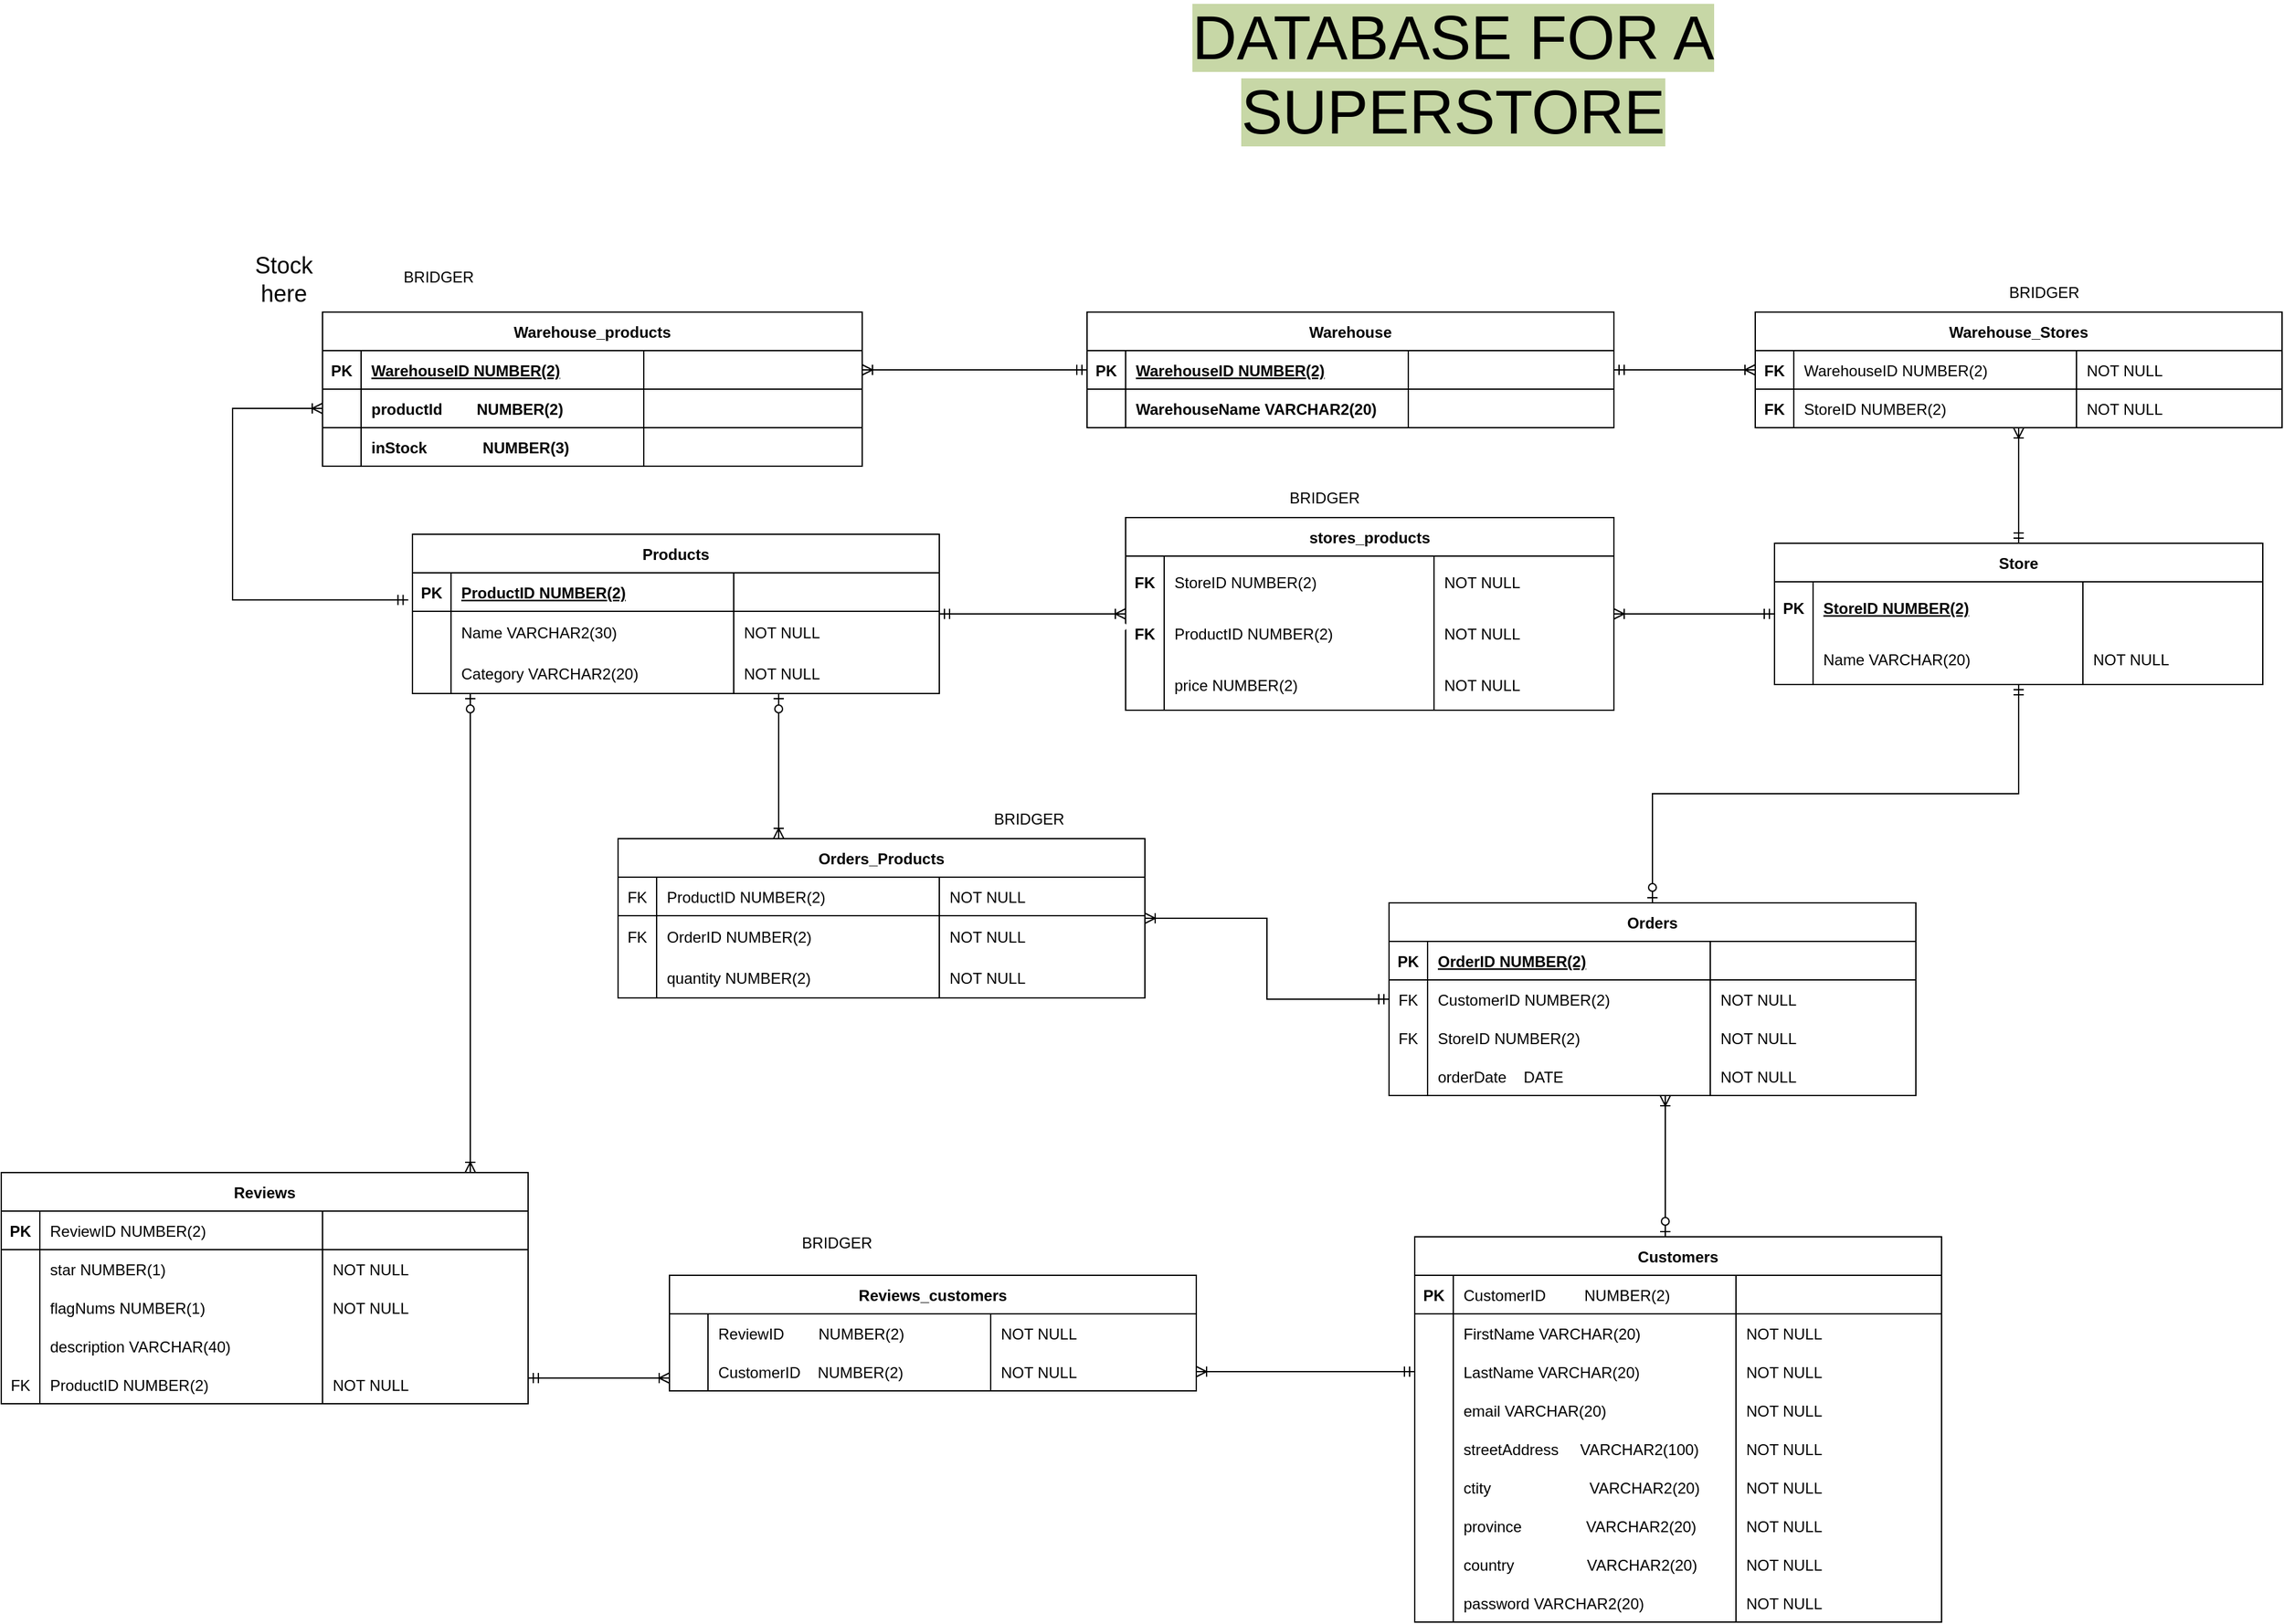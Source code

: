 <mxfile version="22.0.8" type="device">
  <diagram name="Page-1" id="vXef-eU8umpROAJgKkV4">
    <mxGraphModel dx="2899" dy="2217" grid="1" gridSize="10" guides="1" tooltips="1" connect="1" arrows="1" fold="1" page="1" pageScale="1" pageWidth="850" pageHeight="1100" math="0" shadow="0">
      <root>
        <mxCell id="0" />
        <mxCell id="1" parent="0" />
        <mxCell id="aRpeAPTy4dod1xrnkWrR-1" value="Store" style="shape=table;startSize=30;container=1;collapsible=1;childLayout=tableLayout;fixedRows=1;rowLines=0;fontStyle=1;align=center;resizeLast=1;rounded=0;" parent="1" vertex="1">
          <mxGeometry x="1110" y="50" width="380" height="110" as="geometry" />
        </mxCell>
        <mxCell id="aRpeAPTy4dod1xrnkWrR-2" style="shape=partialRectangle;collapsible=0;dropTarget=0;pointerEvents=0;fillColor=none;points=[[0,0.5],[1,0.5]];portConstraint=eastwest;top=0;left=0;right=0;bottom=0;rounded=0;" parent="aRpeAPTy4dod1xrnkWrR-1" vertex="1">
          <mxGeometry y="30" width="380" height="40" as="geometry" />
        </mxCell>
        <mxCell id="aRpeAPTy4dod1xrnkWrR-3" value="PK" style="shape=partialRectangle;overflow=hidden;connectable=0;fillColor=none;top=0;left=0;bottom=0;right=0;fontStyle=1;rounded=0;" parent="aRpeAPTy4dod1xrnkWrR-2" vertex="1">
          <mxGeometry width="30" height="40" as="geometry">
            <mxRectangle width="30" height="40" as="alternateBounds" />
          </mxGeometry>
        </mxCell>
        <mxCell id="aRpeAPTy4dod1xrnkWrR-4" value="StoreID NUMBER(2)" style="shape=partialRectangle;overflow=hidden;connectable=0;fillColor=none;top=0;left=0;bottom=0;right=0;align=left;spacingLeft=6;fontStyle=5;rounded=0;" parent="aRpeAPTy4dod1xrnkWrR-2" vertex="1">
          <mxGeometry x="30" width="210" height="40" as="geometry">
            <mxRectangle width="210" height="40" as="alternateBounds" />
          </mxGeometry>
        </mxCell>
        <mxCell id="aRpeAPTy4dod1xrnkWrR-5" value="" style="shape=partialRectangle;overflow=hidden;connectable=0;fillColor=none;top=0;left=0;bottom=0;right=0;align=left;spacingLeft=6;rounded=0;" parent="aRpeAPTy4dod1xrnkWrR-2" vertex="1">
          <mxGeometry x="240" width="140" height="40" as="geometry">
            <mxRectangle width="140" height="40" as="alternateBounds" />
          </mxGeometry>
        </mxCell>
        <mxCell id="Ai8oRI5nSIV9bpfUyO6s-9" style="shape=partialRectangle;collapsible=0;dropTarget=0;pointerEvents=0;fillColor=none;points=[[0,0.5],[1,0.5]];portConstraint=eastwest;top=0;left=0;right=0;bottom=0;fontStyle=0;rounded=0;" parent="aRpeAPTy4dod1xrnkWrR-1" vertex="1">
          <mxGeometry y="70" width="380" height="40" as="geometry" />
        </mxCell>
        <mxCell id="Ai8oRI5nSIV9bpfUyO6s-10" value="" style="shape=partialRectangle;overflow=hidden;connectable=0;fillColor=none;top=0;left=0;bottom=0;right=0;fontStyle=1;rounded=0;" parent="Ai8oRI5nSIV9bpfUyO6s-9" vertex="1">
          <mxGeometry width="30" height="40" as="geometry">
            <mxRectangle width="30" height="40" as="alternateBounds" />
          </mxGeometry>
        </mxCell>
        <mxCell id="Ai8oRI5nSIV9bpfUyO6s-11" value="Name VARCHAR(20)" style="shape=partialRectangle;overflow=hidden;connectable=0;fillColor=none;top=0;left=0;bottom=0;right=0;align=left;spacingLeft=6;fontStyle=0;rounded=0;" parent="Ai8oRI5nSIV9bpfUyO6s-9" vertex="1">
          <mxGeometry x="30" width="210" height="40" as="geometry">
            <mxRectangle width="210" height="40" as="alternateBounds" />
          </mxGeometry>
        </mxCell>
        <mxCell id="Ai8oRI5nSIV9bpfUyO6s-12" value="NOT NULL" style="shape=partialRectangle;overflow=hidden;connectable=0;fillColor=none;top=0;left=0;bottom=0;right=0;align=left;spacingLeft=6;rounded=0;" parent="Ai8oRI5nSIV9bpfUyO6s-9" vertex="1">
          <mxGeometry x="240" width="140" height="40" as="geometry">
            <mxRectangle width="140" height="40" as="alternateBounds" />
          </mxGeometry>
        </mxCell>
        <mxCell id="aRpeAPTy4dod1xrnkWrR-6" value="Products" style="shape=table;startSize=30;container=1;collapsible=1;childLayout=tableLayout;fixedRows=1;rowLines=0;fontStyle=1;align=center;resizeLast=1;rounded=0;" parent="1" vertex="1">
          <mxGeometry x="50" y="43" width="410" height="124" as="geometry" />
        </mxCell>
        <mxCell id="aRpeAPTy4dod1xrnkWrR-7" value="" style="shape=partialRectangle;collapsible=0;dropTarget=0;pointerEvents=0;fillColor=none;points=[[0,0.5],[1,0.5]];portConstraint=eastwest;top=0;left=0;right=0;bottom=1;rounded=0;" parent="aRpeAPTy4dod1xrnkWrR-6" vertex="1">
          <mxGeometry y="30" width="410" height="30" as="geometry" />
        </mxCell>
        <mxCell id="aRpeAPTy4dod1xrnkWrR-8" value="PK" style="shape=partialRectangle;overflow=hidden;connectable=0;fillColor=none;top=0;left=0;bottom=0;right=0;fontStyle=1;rounded=0;" parent="aRpeAPTy4dod1xrnkWrR-7" vertex="1">
          <mxGeometry width="30" height="30" as="geometry">
            <mxRectangle width="30" height="30" as="alternateBounds" />
          </mxGeometry>
        </mxCell>
        <mxCell id="aRpeAPTy4dod1xrnkWrR-9" value="ProductID NUMBER(2)" style="shape=partialRectangle;overflow=hidden;connectable=0;fillColor=none;top=0;left=0;bottom=0;right=0;align=left;spacingLeft=6;fontStyle=5;rounded=0;" parent="aRpeAPTy4dod1xrnkWrR-7" vertex="1">
          <mxGeometry x="30" width="220" height="30" as="geometry">
            <mxRectangle width="220" height="30" as="alternateBounds" />
          </mxGeometry>
        </mxCell>
        <mxCell id="aRpeAPTy4dod1xrnkWrR-10" value="" style="shape=partialRectangle;overflow=hidden;connectable=0;fillColor=none;top=0;left=0;bottom=0;right=0;align=left;spacingLeft=6;fontStyle=0;rounded=0;" parent="aRpeAPTy4dod1xrnkWrR-7" vertex="1">
          <mxGeometry x="250" width="160" height="30" as="geometry">
            <mxRectangle width="160" height="30" as="alternateBounds" />
          </mxGeometry>
        </mxCell>
        <mxCell id="aRpeAPTy4dod1xrnkWrR-11" value="" style="shape=partialRectangle;collapsible=0;dropTarget=0;pointerEvents=0;fillColor=none;points=[[0,0.5],[1,0.5]];portConstraint=eastwest;top=0;left=0;right=0;bottom=0;rounded=0;" parent="aRpeAPTy4dod1xrnkWrR-6" vertex="1">
          <mxGeometry y="60" width="410" height="32" as="geometry" />
        </mxCell>
        <mxCell id="aRpeAPTy4dod1xrnkWrR-12" value="" style="shape=partialRectangle;overflow=hidden;connectable=0;fillColor=none;top=0;left=0;bottom=0;right=0;rounded=0;" parent="aRpeAPTy4dod1xrnkWrR-11" vertex="1">
          <mxGeometry width="30" height="32" as="geometry">
            <mxRectangle width="30" height="32" as="alternateBounds" />
          </mxGeometry>
        </mxCell>
        <mxCell id="aRpeAPTy4dod1xrnkWrR-13" value="Name VARCHAR2(30)" style="shape=partialRectangle;overflow=hidden;connectable=0;fillColor=none;top=0;left=0;bottom=0;right=0;align=left;spacingLeft=6;rounded=0;" parent="aRpeAPTy4dod1xrnkWrR-11" vertex="1">
          <mxGeometry x="30" width="220" height="32" as="geometry">
            <mxRectangle width="220" height="32" as="alternateBounds" />
          </mxGeometry>
        </mxCell>
        <mxCell id="aRpeAPTy4dod1xrnkWrR-14" value="NOT NULL" style="shape=partialRectangle;overflow=hidden;connectable=0;fillColor=none;top=0;left=0;bottom=0;right=0;align=left;spacingLeft=6;rounded=0;" parent="aRpeAPTy4dod1xrnkWrR-11" vertex="1">
          <mxGeometry x="250" width="160" height="32" as="geometry">
            <mxRectangle width="160" height="32" as="alternateBounds" />
          </mxGeometry>
        </mxCell>
        <mxCell id="aRpeAPTy4dod1xrnkWrR-15" value="" style="shape=partialRectangle;collapsible=0;dropTarget=0;pointerEvents=0;fillColor=none;points=[[0,0.5],[1,0.5]];portConstraint=eastwest;top=0;left=0;right=0;bottom=0;rounded=0;" parent="aRpeAPTy4dod1xrnkWrR-6" vertex="1">
          <mxGeometry y="92" width="410" height="32" as="geometry" />
        </mxCell>
        <mxCell id="aRpeAPTy4dod1xrnkWrR-16" value="" style="shape=partialRectangle;overflow=hidden;connectable=0;fillColor=none;top=0;left=0;bottom=0;right=0;rounded=0;" parent="aRpeAPTy4dod1xrnkWrR-15" vertex="1">
          <mxGeometry width="30" height="32" as="geometry">
            <mxRectangle width="30" height="32" as="alternateBounds" />
          </mxGeometry>
        </mxCell>
        <mxCell id="aRpeAPTy4dod1xrnkWrR-17" value="Category VARCHAR2(20)" style="shape=partialRectangle;overflow=hidden;connectable=0;fillColor=none;top=0;left=0;bottom=0;right=0;align=left;spacingLeft=6;rounded=0;" parent="aRpeAPTy4dod1xrnkWrR-15" vertex="1">
          <mxGeometry x="30" width="220" height="32" as="geometry">
            <mxRectangle width="220" height="32" as="alternateBounds" />
          </mxGeometry>
        </mxCell>
        <mxCell id="aRpeAPTy4dod1xrnkWrR-18" value="NOT NULL" style="shape=partialRectangle;overflow=hidden;connectable=0;fillColor=none;top=0;left=0;bottom=0;right=0;align=left;spacingLeft=6;rounded=0;" parent="aRpeAPTy4dod1xrnkWrR-15" vertex="1">
          <mxGeometry x="250" width="160" height="32" as="geometry">
            <mxRectangle width="160" height="32" as="alternateBounds" />
          </mxGeometry>
        </mxCell>
        <mxCell id="aRpeAPTy4dod1xrnkWrR-19" value="Orders" style="shape=table;startSize=30;container=1;collapsible=1;childLayout=tableLayout;fixedRows=1;rowLines=0;fontStyle=1;align=center;resizeLast=1;rounded=0;" parent="1" vertex="1">
          <mxGeometry x="810" y="330" width="410" height="150" as="geometry" />
        </mxCell>
        <mxCell id="aRpeAPTy4dod1xrnkWrR-20" value="" style="shape=partialRectangle;collapsible=0;dropTarget=0;pointerEvents=0;fillColor=none;points=[[0,0.5],[1,0.5]];portConstraint=eastwest;top=0;left=0;right=0;bottom=1;rounded=0;" parent="aRpeAPTy4dod1xrnkWrR-19" vertex="1">
          <mxGeometry y="30" width="410" height="30" as="geometry" />
        </mxCell>
        <mxCell id="aRpeAPTy4dod1xrnkWrR-21" value="PK" style="shape=partialRectangle;overflow=hidden;connectable=0;fillColor=none;top=0;left=0;bottom=0;right=0;fontStyle=1;rounded=0;" parent="aRpeAPTy4dod1xrnkWrR-20" vertex="1">
          <mxGeometry width="30" height="30" as="geometry">
            <mxRectangle width="30" height="30" as="alternateBounds" />
          </mxGeometry>
        </mxCell>
        <mxCell id="aRpeAPTy4dod1xrnkWrR-22" value="OrderID NUMBER(2)" style="shape=partialRectangle;overflow=hidden;connectable=0;fillColor=none;top=0;left=0;bottom=0;right=0;align=left;spacingLeft=6;fontStyle=5;rounded=0;" parent="aRpeAPTy4dod1xrnkWrR-20" vertex="1">
          <mxGeometry x="30" width="220" height="30" as="geometry">
            <mxRectangle width="220" height="30" as="alternateBounds" />
          </mxGeometry>
        </mxCell>
        <mxCell id="aRpeAPTy4dod1xrnkWrR-23" value="" style="shape=partialRectangle;overflow=hidden;connectable=0;fillColor=none;top=0;left=0;bottom=0;right=0;align=left;spacingLeft=6;fontStyle=0;rounded=0;" parent="aRpeAPTy4dod1xrnkWrR-20" vertex="1">
          <mxGeometry x="250" width="160" height="30" as="geometry">
            <mxRectangle width="160" height="30" as="alternateBounds" />
          </mxGeometry>
        </mxCell>
        <mxCell id="aRpeAPTy4dod1xrnkWrR-24" value="" style="shape=partialRectangle;collapsible=0;dropTarget=0;pointerEvents=0;fillColor=none;points=[[0,0.5],[1,0.5]];portConstraint=eastwest;top=0;left=0;right=0;bottom=0;rounded=0;" parent="aRpeAPTy4dod1xrnkWrR-19" vertex="1">
          <mxGeometry y="60" width="410" height="30" as="geometry" />
        </mxCell>
        <mxCell id="aRpeAPTy4dod1xrnkWrR-25" value="FK" style="shape=partialRectangle;overflow=hidden;connectable=0;fillColor=none;top=0;left=0;bottom=0;right=0;rounded=0;" parent="aRpeAPTy4dod1xrnkWrR-24" vertex="1">
          <mxGeometry width="30" height="30" as="geometry">
            <mxRectangle width="30" height="30" as="alternateBounds" />
          </mxGeometry>
        </mxCell>
        <mxCell id="aRpeAPTy4dod1xrnkWrR-26" value="CustomerID NUMBER(2)" style="shape=partialRectangle;overflow=hidden;connectable=0;fillColor=none;top=0;left=0;bottom=0;right=0;align=left;spacingLeft=6;rounded=0;" parent="aRpeAPTy4dod1xrnkWrR-24" vertex="1">
          <mxGeometry x="30" width="220" height="30" as="geometry">
            <mxRectangle width="220" height="30" as="alternateBounds" />
          </mxGeometry>
        </mxCell>
        <mxCell id="aRpeAPTy4dod1xrnkWrR-27" value="NOT NULL" style="shape=partialRectangle;overflow=hidden;connectable=0;fillColor=none;top=0;left=0;bottom=0;right=0;align=left;spacingLeft=6;rounded=0;" parent="aRpeAPTy4dod1xrnkWrR-24" vertex="1">
          <mxGeometry x="250" width="160" height="30" as="geometry">
            <mxRectangle width="160" height="30" as="alternateBounds" />
          </mxGeometry>
        </mxCell>
        <mxCell id="Ai8oRI5nSIV9bpfUyO6s-47" value="" style="shape=partialRectangle;collapsible=0;dropTarget=0;pointerEvents=0;fillColor=none;points=[[0,0.5],[1,0.5]];portConstraint=eastwest;top=0;left=0;right=0;bottom=0;rounded=0;" parent="aRpeAPTy4dod1xrnkWrR-19" vertex="1">
          <mxGeometry y="90" width="410" height="30" as="geometry" />
        </mxCell>
        <mxCell id="Ai8oRI5nSIV9bpfUyO6s-48" value="FK" style="shape=partialRectangle;overflow=hidden;connectable=0;fillColor=none;top=0;left=0;bottom=0;right=0;rounded=0;" parent="Ai8oRI5nSIV9bpfUyO6s-47" vertex="1">
          <mxGeometry width="30" height="30" as="geometry">
            <mxRectangle width="30" height="30" as="alternateBounds" />
          </mxGeometry>
        </mxCell>
        <mxCell id="Ai8oRI5nSIV9bpfUyO6s-49" value="StoreID NUMBER(2)" style="shape=partialRectangle;overflow=hidden;connectable=0;fillColor=none;top=0;left=0;bottom=0;right=0;align=left;spacingLeft=6;rounded=0;" parent="Ai8oRI5nSIV9bpfUyO6s-47" vertex="1">
          <mxGeometry x="30" width="220" height="30" as="geometry">
            <mxRectangle width="220" height="30" as="alternateBounds" />
          </mxGeometry>
        </mxCell>
        <mxCell id="Ai8oRI5nSIV9bpfUyO6s-50" value="NOT NULL" style="shape=partialRectangle;overflow=hidden;connectable=0;fillColor=none;top=0;left=0;bottom=0;right=0;align=left;spacingLeft=6;rounded=0;" parent="Ai8oRI5nSIV9bpfUyO6s-47" vertex="1">
          <mxGeometry x="250" width="160" height="30" as="geometry">
            <mxRectangle width="160" height="30" as="alternateBounds" />
          </mxGeometry>
        </mxCell>
        <mxCell id="6-cQnS8KgKNfApvFQq_u-83" value="" style="shape=partialRectangle;collapsible=0;dropTarget=0;pointerEvents=0;fillColor=none;points=[[0,0.5],[1,0.5]];portConstraint=eastwest;top=0;left=0;right=0;bottom=0;rounded=0;" parent="aRpeAPTy4dod1xrnkWrR-19" vertex="1">
          <mxGeometry y="120" width="410" height="30" as="geometry" />
        </mxCell>
        <mxCell id="6-cQnS8KgKNfApvFQq_u-84" value="" style="shape=partialRectangle;overflow=hidden;connectable=0;fillColor=none;top=0;left=0;bottom=0;right=0;rounded=0;" parent="6-cQnS8KgKNfApvFQq_u-83" vertex="1">
          <mxGeometry width="30" height="30" as="geometry">
            <mxRectangle width="30" height="30" as="alternateBounds" />
          </mxGeometry>
        </mxCell>
        <mxCell id="6-cQnS8KgKNfApvFQq_u-85" value="orderDate    DATE" style="shape=partialRectangle;overflow=hidden;connectable=0;fillColor=none;top=0;left=0;bottom=0;right=0;align=left;spacingLeft=6;rounded=0;" parent="6-cQnS8KgKNfApvFQq_u-83" vertex="1">
          <mxGeometry x="30" width="220" height="30" as="geometry">
            <mxRectangle width="220" height="30" as="alternateBounds" />
          </mxGeometry>
        </mxCell>
        <mxCell id="6-cQnS8KgKNfApvFQq_u-86" value="NOT NULL" style="shape=partialRectangle;overflow=hidden;connectable=0;fillColor=none;top=0;left=0;bottom=0;right=0;align=left;spacingLeft=6;rounded=0;" parent="6-cQnS8KgKNfApvFQq_u-83" vertex="1">
          <mxGeometry x="250" width="160" height="30" as="geometry">
            <mxRectangle width="160" height="30" as="alternateBounds" />
          </mxGeometry>
        </mxCell>
        <mxCell id="s7tzDeLn5ftScS8IFM-b-1" value="Reviews" style="shape=table;startSize=30;container=1;collapsible=1;childLayout=tableLayout;fixedRows=1;rowLines=0;fontStyle=1;align=center;resizeLast=1;rounded=0;" parent="1" vertex="1">
          <mxGeometry x="-270" y="540" width="410" height="180" as="geometry" />
        </mxCell>
        <mxCell id="s7tzDeLn5ftScS8IFM-b-2" value="" style="shape=partialRectangle;collapsible=0;dropTarget=0;pointerEvents=0;fillColor=none;points=[[0,0.5],[1,0.5]];portConstraint=eastwest;top=0;left=0;right=0;bottom=1;rounded=0;" parent="s7tzDeLn5ftScS8IFM-b-1" vertex="1">
          <mxGeometry y="30" width="410" height="30" as="geometry" />
        </mxCell>
        <mxCell id="s7tzDeLn5ftScS8IFM-b-3" value="PK" style="shape=partialRectangle;overflow=hidden;connectable=0;fillColor=none;top=0;left=0;bottom=0;right=0;fontStyle=1;rounded=0;" parent="s7tzDeLn5ftScS8IFM-b-2" vertex="1">
          <mxGeometry width="30" height="30" as="geometry">
            <mxRectangle width="30" height="30" as="alternateBounds" />
          </mxGeometry>
        </mxCell>
        <mxCell id="s7tzDeLn5ftScS8IFM-b-4" value="ReviewID NUMBER(2)" style="shape=partialRectangle;overflow=hidden;connectable=0;fillColor=none;top=0;left=0;bottom=0;right=0;align=left;spacingLeft=6;fontStyle=0;rounded=0;" parent="s7tzDeLn5ftScS8IFM-b-2" vertex="1">
          <mxGeometry x="30" width="220" height="30" as="geometry">
            <mxRectangle width="220" height="30" as="alternateBounds" />
          </mxGeometry>
        </mxCell>
        <mxCell id="s7tzDeLn5ftScS8IFM-b-5" value="" style="shape=partialRectangle;overflow=hidden;connectable=0;fillColor=none;top=0;left=0;bottom=0;right=0;align=left;spacingLeft=6;fontStyle=0;rounded=0;" parent="s7tzDeLn5ftScS8IFM-b-2" vertex="1">
          <mxGeometry x="250" width="160" height="30" as="geometry">
            <mxRectangle width="160" height="30" as="alternateBounds" />
          </mxGeometry>
        </mxCell>
        <mxCell id="s7tzDeLn5ftScS8IFM-b-6" value="" style="shape=partialRectangle;collapsible=0;dropTarget=0;pointerEvents=0;fillColor=none;points=[[0,0.5],[1,0.5]];portConstraint=eastwest;top=0;left=0;right=0;bottom=0;rounded=0;" parent="s7tzDeLn5ftScS8IFM-b-1" vertex="1">
          <mxGeometry y="60" width="410" height="30" as="geometry" />
        </mxCell>
        <mxCell id="s7tzDeLn5ftScS8IFM-b-7" value="" style="shape=partialRectangle;overflow=hidden;connectable=0;fillColor=none;top=0;left=0;bottom=0;right=0;rounded=0;" parent="s7tzDeLn5ftScS8IFM-b-6" vertex="1">
          <mxGeometry width="30" height="30" as="geometry">
            <mxRectangle width="30" height="30" as="alternateBounds" />
          </mxGeometry>
        </mxCell>
        <mxCell id="s7tzDeLn5ftScS8IFM-b-8" value="star NUMBER(1)" style="shape=partialRectangle;overflow=hidden;connectable=0;fillColor=none;top=0;left=0;bottom=0;right=0;align=left;spacingLeft=6;rounded=0;" parent="s7tzDeLn5ftScS8IFM-b-6" vertex="1">
          <mxGeometry x="30" width="220" height="30" as="geometry">
            <mxRectangle width="220" height="30" as="alternateBounds" />
          </mxGeometry>
        </mxCell>
        <mxCell id="s7tzDeLn5ftScS8IFM-b-9" value="NOT NULL" style="shape=partialRectangle;overflow=hidden;connectable=0;fillColor=none;top=0;left=0;bottom=0;right=0;align=left;spacingLeft=6;rounded=0;" parent="s7tzDeLn5ftScS8IFM-b-6" vertex="1">
          <mxGeometry x="250" width="160" height="30" as="geometry">
            <mxRectangle width="160" height="30" as="alternateBounds" />
          </mxGeometry>
        </mxCell>
        <mxCell id="s7tzDeLn5ftScS8IFM-b-10" value="" style="shape=partialRectangle;collapsible=0;dropTarget=0;pointerEvents=0;fillColor=none;points=[[0,0.5],[1,0.5]];portConstraint=eastwest;top=0;left=0;right=0;bottom=0;rounded=0;" parent="s7tzDeLn5ftScS8IFM-b-1" vertex="1">
          <mxGeometry y="90" width="410" height="30" as="geometry" />
        </mxCell>
        <mxCell id="s7tzDeLn5ftScS8IFM-b-11" value="" style="shape=partialRectangle;overflow=hidden;connectable=0;fillColor=none;top=0;left=0;bottom=0;right=0;rounded=0;" parent="s7tzDeLn5ftScS8IFM-b-10" vertex="1">
          <mxGeometry width="30" height="30" as="geometry">
            <mxRectangle width="30" height="30" as="alternateBounds" />
          </mxGeometry>
        </mxCell>
        <mxCell id="s7tzDeLn5ftScS8IFM-b-12" value="flagNums NUMBER(1)" style="shape=partialRectangle;overflow=hidden;connectable=0;fillColor=none;top=0;left=0;bottom=0;right=0;align=left;spacingLeft=6;rounded=0;" parent="s7tzDeLn5ftScS8IFM-b-10" vertex="1">
          <mxGeometry x="30" width="220" height="30" as="geometry">
            <mxRectangle width="220" height="30" as="alternateBounds" />
          </mxGeometry>
        </mxCell>
        <mxCell id="s7tzDeLn5ftScS8IFM-b-13" value="NOT NULL" style="shape=partialRectangle;overflow=hidden;connectable=0;fillColor=none;top=0;left=0;bottom=0;right=0;align=left;spacingLeft=6;rounded=0;" parent="s7tzDeLn5ftScS8IFM-b-10" vertex="1">
          <mxGeometry x="250" width="160" height="30" as="geometry">
            <mxRectangle width="160" height="30" as="alternateBounds" />
          </mxGeometry>
        </mxCell>
        <mxCell id="Ai8oRI5nSIV9bpfUyO6s-1" value="" style="shape=partialRectangle;collapsible=0;dropTarget=0;pointerEvents=0;fillColor=none;points=[[0,0.5],[1,0.5]];portConstraint=eastwest;top=0;left=0;right=0;bottom=0;rounded=0;" parent="s7tzDeLn5ftScS8IFM-b-1" vertex="1">
          <mxGeometry y="120" width="410" height="30" as="geometry" />
        </mxCell>
        <mxCell id="Ai8oRI5nSIV9bpfUyO6s-2" value="" style="shape=partialRectangle;overflow=hidden;connectable=0;fillColor=none;top=0;left=0;bottom=0;right=0;rounded=0;" parent="Ai8oRI5nSIV9bpfUyO6s-1" vertex="1">
          <mxGeometry width="30" height="30" as="geometry">
            <mxRectangle width="30" height="30" as="alternateBounds" />
          </mxGeometry>
        </mxCell>
        <mxCell id="Ai8oRI5nSIV9bpfUyO6s-3" value="description VARCHAR(40)" style="shape=partialRectangle;overflow=hidden;connectable=0;fillColor=none;top=0;left=0;bottom=0;right=0;align=left;spacingLeft=6;rounded=0;" parent="Ai8oRI5nSIV9bpfUyO6s-1" vertex="1">
          <mxGeometry x="30" width="220" height="30" as="geometry">
            <mxRectangle width="220" height="30" as="alternateBounds" />
          </mxGeometry>
        </mxCell>
        <mxCell id="Ai8oRI5nSIV9bpfUyO6s-4" value="" style="shape=partialRectangle;overflow=hidden;connectable=0;fillColor=none;top=0;left=0;bottom=0;right=0;align=left;spacingLeft=6;rounded=0;" parent="Ai8oRI5nSIV9bpfUyO6s-1" vertex="1">
          <mxGeometry x="250" width="160" height="30" as="geometry">
            <mxRectangle width="160" height="30" as="alternateBounds" />
          </mxGeometry>
        </mxCell>
        <mxCell id="Ai8oRI5nSIV9bpfUyO6s-5" value="" style="shape=partialRectangle;collapsible=0;dropTarget=0;pointerEvents=0;fillColor=none;points=[[0,0.5],[1,0.5]];portConstraint=eastwest;top=0;left=0;right=0;bottom=0;rounded=0;" parent="s7tzDeLn5ftScS8IFM-b-1" vertex="1">
          <mxGeometry y="150" width="410" height="30" as="geometry" />
        </mxCell>
        <mxCell id="Ai8oRI5nSIV9bpfUyO6s-6" value="FK" style="shape=partialRectangle;overflow=hidden;connectable=0;fillColor=none;top=0;left=0;bottom=0;right=0;rounded=0;" parent="Ai8oRI5nSIV9bpfUyO6s-5" vertex="1">
          <mxGeometry width="30" height="30" as="geometry">
            <mxRectangle width="30" height="30" as="alternateBounds" />
          </mxGeometry>
        </mxCell>
        <mxCell id="Ai8oRI5nSIV9bpfUyO6s-7" value="ProductID NUMBER(2)" style="shape=partialRectangle;overflow=hidden;connectable=0;fillColor=none;top=0;left=0;bottom=0;right=0;align=left;spacingLeft=6;rounded=0;" parent="Ai8oRI5nSIV9bpfUyO6s-5" vertex="1">
          <mxGeometry x="30" width="220" height="30" as="geometry">
            <mxRectangle width="220" height="30" as="alternateBounds" />
          </mxGeometry>
        </mxCell>
        <mxCell id="Ai8oRI5nSIV9bpfUyO6s-8" value="NOT NULL" style="shape=partialRectangle;overflow=hidden;connectable=0;fillColor=none;top=0;left=0;bottom=0;right=0;align=left;spacingLeft=6;rounded=0;" parent="Ai8oRI5nSIV9bpfUyO6s-5" vertex="1">
          <mxGeometry x="250" width="160" height="30" as="geometry">
            <mxRectangle width="160" height="30" as="alternateBounds" />
          </mxGeometry>
        </mxCell>
        <mxCell id="s7tzDeLn5ftScS8IFM-b-14" value="Customers" style="shape=table;startSize=30;container=1;collapsible=1;childLayout=tableLayout;fixedRows=1;rowLines=0;fontStyle=1;align=center;resizeLast=1;rounded=0;" parent="1" vertex="1">
          <mxGeometry x="830" y="590" width="410" height="300" as="geometry" />
        </mxCell>
        <mxCell id="s7tzDeLn5ftScS8IFM-b-15" value="" style="shape=partialRectangle;collapsible=0;dropTarget=0;pointerEvents=0;fillColor=none;points=[[0,0.5],[1,0.5]];portConstraint=eastwest;top=0;left=0;right=0;bottom=1;rounded=0;" parent="s7tzDeLn5ftScS8IFM-b-14" vertex="1">
          <mxGeometry y="30" width="410" height="30" as="geometry" />
        </mxCell>
        <mxCell id="s7tzDeLn5ftScS8IFM-b-16" value="PK" style="shape=partialRectangle;overflow=hidden;connectable=0;fillColor=none;top=0;left=0;bottom=0;right=0;fontStyle=1;rounded=0;" parent="s7tzDeLn5ftScS8IFM-b-15" vertex="1">
          <mxGeometry width="30" height="30" as="geometry">
            <mxRectangle width="30" height="30" as="alternateBounds" />
          </mxGeometry>
        </mxCell>
        <mxCell id="s7tzDeLn5ftScS8IFM-b-17" value="CustomerID         NUMBER(2)" style="shape=partialRectangle;overflow=hidden;connectable=0;fillColor=none;top=0;left=0;bottom=0;right=0;align=left;spacingLeft=6;fontStyle=0;rounded=0;" parent="s7tzDeLn5ftScS8IFM-b-15" vertex="1">
          <mxGeometry x="30" width="220" height="30" as="geometry">
            <mxRectangle width="220" height="30" as="alternateBounds" />
          </mxGeometry>
        </mxCell>
        <mxCell id="s7tzDeLn5ftScS8IFM-b-18" value="" style="shape=partialRectangle;overflow=hidden;connectable=0;fillColor=none;top=0;left=0;bottom=0;right=0;align=left;spacingLeft=6;fontStyle=0;rounded=0;" parent="s7tzDeLn5ftScS8IFM-b-15" vertex="1">
          <mxGeometry x="250" width="160" height="30" as="geometry">
            <mxRectangle width="160" height="30" as="alternateBounds" />
          </mxGeometry>
        </mxCell>
        <mxCell id="s7tzDeLn5ftScS8IFM-b-19" value="" style="shape=partialRectangle;collapsible=0;dropTarget=0;pointerEvents=0;fillColor=none;points=[[0,0.5],[1,0.5]];portConstraint=eastwest;top=0;left=0;right=0;bottom=0;rounded=0;" parent="s7tzDeLn5ftScS8IFM-b-14" vertex="1">
          <mxGeometry y="60" width="410" height="30" as="geometry" />
        </mxCell>
        <mxCell id="s7tzDeLn5ftScS8IFM-b-20" value="" style="shape=partialRectangle;overflow=hidden;connectable=0;fillColor=none;top=0;left=0;bottom=0;right=0;rounded=0;" parent="s7tzDeLn5ftScS8IFM-b-19" vertex="1">
          <mxGeometry width="30" height="30" as="geometry">
            <mxRectangle width="30" height="30" as="alternateBounds" />
          </mxGeometry>
        </mxCell>
        <mxCell id="s7tzDeLn5ftScS8IFM-b-21" value="FirstName VARCHAR(20)" style="shape=partialRectangle;overflow=hidden;connectable=0;fillColor=none;top=0;left=0;bottom=0;right=0;align=left;spacingLeft=6;rounded=0;" parent="s7tzDeLn5ftScS8IFM-b-19" vertex="1">
          <mxGeometry x="30" width="220" height="30" as="geometry">
            <mxRectangle width="220" height="30" as="alternateBounds" />
          </mxGeometry>
        </mxCell>
        <mxCell id="s7tzDeLn5ftScS8IFM-b-22" value="NOT NULL" style="shape=partialRectangle;overflow=hidden;connectable=0;fillColor=none;top=0;left=0;bottom=0;right=0;align=left;spacingLeft=6;rounded=0;" parent="s7tzDeLn5ftScS8IFM-b-19" vertex="1">
          <mxGeometry x="250" width="160" height="30" as="geometry">
            <mxRectangle width="160" height="30" as="alternateBounds" />
          </mxGeometry>
        </mxCell>
        <mxCell id="s7tzDeLn5ftScS8IFM-b-23" value="" style="shape=partialRectangle;collapsible=0;dropTarget=0;pointerEvents=0;fillColor=none;points=[[0,0.5],[1,0.5]];portConstraint=eastwest;top=0;left=0;right=0;bottom=0;rounded=0;" parent="s7tzDeLn5ftScS8IFM-b-14" vertex="1">
          <mxGeometry y="90" width="410" height="30" as="geometry" />
        </mxCell>
        <mxCell id="s7tzDeLn5ftScS8IFM-b-24" value="" style="shape=partialRectangle;overflow=hidden;connectable=0;fillColor=none;top=0;left=0;bottom=0;right=0;rounded=0;" parent="s7tzDeLn5ftScS8IFM-b-23" vertex="1">
          <mxGeometry width="30" height="30" as="geometry">
            <mxRectangle width="30" height="30" as="alternateBounds" />
          </mxGeometry>
        </mxCell>
        <mxCell id="s7tzDeLn5ftScS8IFM-b-25" value="LastName VARCHAR(20)" style="shape=partialRectangle;overflow=hidden;connectable=0;fillColor=none;top=0;left=0;bottom=0;right=0;align=left;spacingLeft=6;rounded=0;" parent="s7tzDeLn5ftScS8IFM-b-23" vertex="1">
          <mxGeometry x="30" width="220" height="30" as="geometry">
            <mxRectangle width="220" height="30" as="alternateBounds" />
          </mxGeometry>
        </mxCell>
        <mxCell id="s7tzDeLn5ftScS8IFM-b-26" value="NOT NULL" style="shape=partialRectangle;overflow=hidden;connectable=0;fillColor=none;top=0;left=0;bottom=0;right=0;align=left;spacingLeft=6;rounded=0;" parent="s7tzDeLn5ftScS8IFM-b-23" vertex="1">
          <mxGeometry x="250" width="160" height="30" as="geometry">
            <mxRectangle width="160" height="30" as="alternateBounds" />
          </mxGeometry>
        </mxCell>
        <mxCell id="Ai8oRI5nSIV9bpfUyO6s-39" value="" style="shape=partialRectangle;collapsible=0;dropTarget=0;pointerEvents=0;fillColor=none;points=[[0,0.5],[1,0.5]];portConstraint=eastwest;top=0;left=0;right=0;bottom=0;rounded=0;" parent="s7tzDeLn5ftScS8IFM-b-14" vertex="1">
          <mxGeometry y="120" width="410" height="30" as="geometry" />
        </mxCell>
        <mxCell id="Ai8oRI5nSIV9bpfUyO6s-40" value="" style="shape=partialRectangle;overflow=hidden;connectable=0;fillColor=none;top=0;left=0;bottom=0;right=0;rounded=0;" parent="Ai8oRI5nSIV9bpfUyO6s-39" vertex="1">
          <mxGeometry width="30" height="30" as="geometry">
            <mxRectangle width="30" height="30" as="alternateBounds" />
          </mxGeometry>
        </mxCell>
        <mxCell id="Ai8oRI5nSIV9bpfUyO6s-41" value="email VARCHAR(20)" style="shape=partialRectangle;overflow=hidden;connectable=0;fillColor=none;top=0;left=0;bottom=0;right=0;align=left;spacingLeft=6;rounded=0;" parent="Ai8oRI5nSIV9bpfUyO6s-39" vertex="1">
          <mxGeometry x="30" width="220" height="30" as="geometry">
            <mxRectangle width="220" height="30" as="alternateBounds" />
          </mxGeometry>
        </mxCell>
        <mxCell id="Ai8oRI5nSIV9bpfUyO6s-42" value="NOT NULL" style="shape=partialRectangle;overflow=hidden;connectable=0;fillColor=none;top=0;left=0;bottom=0;right=0;align=left;spacingLeft=6;rounded=0;" parent="Ai8oRI5nSIV9bpfUyO6s-39" vertex="1">
          <mxGeometry x="250" width="160" height="30" as="geometry">
            <mxRectangle width="160" height="30" as="alternateBounds" />
          </mxGeometry>
        </mxCell>
        <mxCell id="6-cQnS8KgKNfApvFQq_u-67" value="" style="shape=partialRectangle;collapsible=0;dropTarget=0;pointerEvents=0;fillColor=none;points=[[0,0.5],[1,0.5]];portConstraint=eastwest;top=0;left=0;right=0;bottom=0;rounded=0;" parent="s7tzDeLn5ftScS8IFM-b-14" vertex="1">
          <mxGeometry y="150" width="410" height="30" as="geometry" />
        </mxCell>
        <mxCell id="6-cQnS8KgKNfApvFQq_u-68" value="" style="shape=partialRectangle;overflow=hidden;connectable=0;fillColor=none;top=0;left=0;bottom=0;right=0;rounded=0;" parent="6-cQnS8KgKNfApvFQq_u-67" vertex="1">
          <mxGeometry width="30" height="30" as="geometry">
            <mxRectangle width="30" height="30" as="alternateBounds" />
          </mxGeometry>
        </mxCell>
        <mxCell id="6-cQnS8KgKNfApvFQq_u-69" value="streetAddress     VARCHAR2(100)" style="shape=partialRectangle;overflow=hidden;connectable=0;fillColor=none;top=0;left=0;bottom=0;right=0;align=left;spacingLeft=6;rounded=0;" parent="6-cQnS8KgKNfApvFQq_u-67" vertex="1">
          <mxGeometry x="30" width="220" height="30" as="geometry">
            <mxRectangle width="220" height="30" as="alternateBounds" />
          </mxGeometry>
        </mxCell>
        <mxCell id="6-cQnS8KgKNfApvFQq_u-70" value="NOT NULL" style="shape=partialRectangle;overflow=hidden;connectable=0;fillColor=none;top=0;left=0;bottom=0;right=0;align=left;spacingLeft=6;rounded=0;" parent="6-cQnS8KgKNfApvFQq_u-67" vertex="1">
          <mxGeometry x="250" width="160" height="30" as="geometry">
            <mxRectangle width="160" height="30" as="alternateBounds" />
          </mxGeometry>
        </mxCell>
        <mxCell id="6-cQnS8KgKNfApvFQq_u-71" value="" style="shape=partialRectangle;collapsible=0;dropTarget=0;pointerEvents=0;fillColor=none;points=[[0,0.5],[1,0.5]];portConstraint=eastwest;top=0;left=0;right=0;bottom=0;rounded=0;" parent="s7tzDeLn5ftScS8IFM-b-14" vertex="1">
          <mxGeometry y="180" width="410" height="30" as="geometry" />
        </mxCell>
        <mxCell id="6-cQnS8KgKNfApvFQq_u-72" value="" style="shape=partialRectangle;overflow=hidden;connectable=0;fillColor=none;top=0;left=0;bottom=0;right=0;rounded=0;" parent="6-cQnS8KgKNfApvFQq_u-71" vertex="1">
          <mxGeometry width="30" height="30" as="geometry">
            <mxRectangle width="30" height="30" as="alternateBounds" />
          </mxGeometry>
        </mxCell>
        <mxCell id="6-cQnS8KgKNfApvFQq_u-73" value="ctity                       VARCHAR2(20)" style="shape=partialRectangle;overflow=hidden;connectable=0;fillColor=none;top=0;left=0;bottom=0;right=0;align=left;spacingLeft=6;rounded=0;" parent="6-cQnS8KgKNfApvFQq_u-71" vertex="1">
          <mxGeometry x="30" width="220" height="30" as="geometry">
            <mxRectangle width="220" height="30" as="alternateBounds" />
          </mxGeometry>
        </mxCell>
        <mxCell id="6-cQnS8KgKNfApvFQq_u-74" value="NOT NULL" style="shape=partialRectangle;overflow=hidden;connectable=0;fillColor=none;top=0;left=0;bottom=0;right=0;align=left;spacingLeft=6;rounded=0;" parent="6-cQnS8KgKNfApvFQq_u-71" vertex="1">
          <mxGeometry x="250" width="160" height="30" as="geometry">
            <mxRectangle width="160" height="30" as="alternateBounds" />
          </mxGeometry>
        </mxCell>
        <mxCell id="6-cQnS8KgKNfApvFQq_u-75" value="" style="shape=partialRectangle;collapsible=0;dropTarget=0;pointerEvents=0;fillColor=none;points=[[0,0.5],[1,0.5]];portConstraint=eastwest;top=0;left=0;right=0;bottom=0;rounded=0;" parent="s7tzDeLn5ftScS8IFM-b-14" vertex="1">
          <mxGeometry y="210" width="410" height="30" as="geometry" />
        </mxCell>
        <mxCell id="6-cQnS8KgKNfApvFQq_u-76" value="" style="shape=partialRectangle;overflow=hidden;connectable=0;fillColor=none;top=0;left=0;bottom=0;right=0;rounded=0;" parent="6-cQnS8KgKNfApvFQq_u-75" vertex="1">
          <mxGeometry width="30" height="30" as="geometry">
            <mxRectangle width="30" height="30" as="alternateBounds" />
          </mxGeometry>
        </mxCell>
        <mxCell id="6-cQnS8KgKNfApvFQq_u-77" value="province               VARCHAR2(20)" style="shape=partialRectangle;overflow=hidden;connectable=0;fillColor=none;top=0;left=0;bottom=0;right=0;align=left;spacingLeft=6;rounded=0;" parent="6-cQnS8KgKNfApvFQq_u-75" vertex="1">
          <mxGeometry x="30" width="220" height="30" as="geometry">
            <mxRectangle width="220" height="30" as="alternateBounds" />
          </mxGeometry>
        </mxCell>
        <mxCell id="6-cQnS8KgKNfApvFQq_u-78" value="NOT NULL" style="shape=partialRectangle;overflow=hidden;connectable=0;fillColor=none;top=0;left=0;bottom=0;right=0;align=left;spacingLeft=6;rounded=0;" parent="6-cQnS8KgKNfApvFQq_u-75" vertex="1">
          <mxGeometry x="250" width="160" height="30" as="geometry">
            <mxRectangle width="160" height="30" as="alternateBounds" />
          </mxGeometry>
        </mxCell>
        <mxCell id="6-cQnS8KgKNfApvFQq_u-79" value="" style="shape=partialRectangle;collapsible=0;dropTarget=0;pointerEvents=0;fillColor=none;points=[[0,0.5],[1,0.5]];portConstraint=eastwest;top=0;left=0;right=0;bottom=0;rounded=0;" parent="s7tzDeLn5ftScS8IFM-b-14" vertex="1">
          <mxGeometry y="240" width="410" height="30" as="geometry" />
        </mxCell>
        <mxCell id="6-cQnS8KgKNfApvFQq_u-80" value="" style="shape=partialRectangle;overflow=hidden;connectable=0;fillColor=none;top=0;left=0;bottom=0;right=0;rounded=0;" parent="6-cQnS8KgKNfApvFQq_u-79" vertex="1">
          <mxGeometry width="30" height="30" as="geometry">
            <mxRectangle width="30" height="30" as="alternateBounds" />
          </mxGeometry>
        </mxCell>
        <mxCell id="6-cQnS8KgKNfApvFQq_u-81" value="country                 VARCHAR2(20)   " style="shape=partialRectangle;overflow=hidden;connectable=0;fillColor=none;top=0;left=0;bottom=0;right=0;align=left;spacingLeft=6;rounded=0;" parent="6-cQnS8KgKNfApvFQq_u-79" vertex="1">
          <mxGeometry x="30" width="220" height="30" as="geometry">
            <mxRectangle width="220" height="30" as="alternateBounds" />
          </mxGeometry>
        </mxCell>
        <mxCell id="6-cQnS8KgKNfApvFQq_u-82" value="NOT NULL" style="shape=partialRectangle;overflow=hidden;connectable=0;fillColor=none;top=0;left=0;bottom=0;right=0;align=left;spacingLeft=6;rounded=0;" parent="6-cQnS8KgKNfApvFQq_u-79" vertex="1">
          <mxGeometry x="250" width="160" height="30" as="geometry">
            <mxRectangle width="160" height="30" as="alternateBounds" />
          </mxGeometry>
        </mxCell>
        <mxCell id="-Xn9VFNbD_UYYj7i1uQm-1" value="" style="shape=partialRectangle;collapsible=0;dropTarget=0;pointerEvents=0;fillColor=none;points=[[0,0.5],[1,0.5]];portConstraint=eastwest;top=0;left=0;right=0;bottom=0;rounded=0;" vertex="1" parent="s7tzDeLn5ftScS8IFM-b-14">
          <mxGeometry y="270" width="410" height="30" as="geometry" />
        </mxCell>
        <mxCell id="-Xn9VFNbD_UYYj7i1uQm-2" value="" style="shape=partialRectangle;overflow=hidden;connectable=0;fillColor=none;top=0;left=0;bottom=0;right=0;rounded=0;" vertex="1" parent="-Xn9VFNbD_UYYj7i1uQm-1">
          <mxGeometry width="30" height="30" as="geometry">
            <mxRectangle width="30" height="30" as="alternateBounds" />
          </mxGeometry>
        </mxCell>
        <mxCell id="-Xn9VFNbD_UYYj7i1uQm-3" value="password VARCHAR2(20)   " style="shape=partialRectangle;overflow=hidden;connectable=0;fillColor=none;top=0;left=0;bottom=0;right=0;align=left;spacingLeft=6;rounded=0;" vertex="1" parent="-Xn9VFNbD_UYYj7i1uQm-1">
          <mxGeometry x="30" width="220" height="30" as="geometry">
            <mxRectangle width="220" height="30" as="alternateBounds" />
          </mxGeometry>
        </mxCell>
        <mxCell id="-Xn9VFNbD_UYYj7i1uQm-4" value="NOT NULL" style="shape=partialRectangle;overflow=hidden;connectable=0;fillColor=none;top=0;left=0;bottom=0;right=0;align=left;spacingLeft=6;rounded=0;" vertex="1" parent="-Xn9VFNbD_UYYj7i1uQm-1">
          <mxGeometry x="250" width="160" height="30" as="geometry">
            <mxRectangle width="160" height="30" as="alternateBounds" />
          </mxGeometry>
        </mxCell>
        <mxCell id="Ai8oRI5nSIV9bpfUyO6s-17" value="stores_products" style="shape=table;startSize=30;container=1;collapsible=1;childLayout=tableLayout;fixedRows=1;rowLines=0;fontStyle=1;align=center;resizeLast=1;rounded=0;" parent="1" vertex="1">
          <mxGeometry x="605" y="30" width="380" height="150" as="geometry" />
        </mxCell>
        <mxCell id="Ai8oRI5nSIV9bpfUyO6s-18" style="shape=partialRectangle;collapsible=0;dropTarget=0;pointerEvents=0;fillColor=none;points=[[0,0.5],[1,0.5]];portConstraint=eastwest;top=0;left=0;right=0;bottom=0;rounded=0;" parent="Ai8oRI5nSIV9bpfUyO6s-17" vertex="1">
          <mxGeometry y="30" width="380" height="40" as="geometry" />
        </mxCell>
        <mxCell id="Ai8oRI5nSIV9bpfUyO6s-19" value="FK" style="shape=partialRectangle;overflow=hidden;connectable=0;fillColor=none;top=0;left=0;bottom=0;right=0;fontStyle=1;rounded=0;" parent="Ai8oRI5nSIV9bpfUyO6s-18" vertex="1">
          <mxGeometry width="30" height="40" as="geometry">
            <mxRectangle width="30" height="40" as="alternateBounds" />
          </mxGeometry>
        </mxCell>
        <mxCell id="Ai8oRI5nSIV9bpfUyO6s-20" value="StoreID NUMBER(2)" style="shape=partialRectangle;overflow=hidden;connectable=0;fillColor=none;top=0;left=0;bottom=0;right=0;align=left;spacingLeft=6;fontStyle=0;rounded=0;" parent="Ai8oRI5nSIV9bpfUyO6s-18" vertex="1">
          <mxGeometry x="30" width="210" height="40" as="geometry">
            <mxRectangle width="210" height="40" as="alternateBounds" />
          </mxGeometry>
        </mxCell>
        <mxCell id="Ai8oRI5nSIV9bpfUyO6s-21" value="NOT NULL" style="shape=partialRectangle;overflow=hidden;connectable=0;fillColor=none;top=0;left=0;bottom=0;right=0;align=left;spacingLeft=6;rounded=0;" parent="Ai8oRI5nSIV9bpfUyO6s-18" vertex="1">
          <mxGeometry x="240" width="140" height="40" as="geometry">
            <mxRectangle width="140" height="40" as="alternateBounds" />
          </mxGeometry>
        </mxCell>
        <mxCell id="Ai8oRI5nSIV9bpfUyO6s-22" style="shape=partialRectangle;collapsible=0;dropTarget=0;pointerEvents=0;fillColor=none;points=[[0,0.5],[1,0.5]];portConstraint=eastwest;top=0;left=0;right=0;bottom=0;fontStyle=0;rounded=0;" parent="Ai8oRI5nSIV9bpfUyO6s-17" vertex="1">
          <mxGeometry y="70" width="380" height="40" as="geometry" />
        </mxCell>
        <mxCell id="Ai8oRI5nSIV9bpfUyO6s-23" value="FK" style="shape=partialRectangle;overflow=hidden;connectable=0;fillColor=none;top=0;left=0;bottom=0;right=0;fontStyle=1;rounded=0;" parent="Ai8oRI5nSIV9bpfUyO6s-22" vertex="1">
          <mxGeometry width="30" height="40" as="geometry">
            <mxRectangle width="30" height="40" as="alternateBounds" />
          </mxGeometry>
        </mxCell>
        <mxCell id="Ai8oRI5nSIV9bpfUyO6s-24" value="ProductID NUMBER(2)" style="shape=partialRectangle;overflow=hidden;connectable=0;fillColor=none;top=0;left=0;bottom=0;right=0;align=left;spacingLeft=6;fontStyle=0;rounded=0;" parent="Ai8oRI5nSIV9bpfUyO6s-22" vertex="1">
          <mxGeometry x="30" width="210" height="40" as="geometry">
            <mxRectangle width="210" height="40" as="alternateBounds" />
          </mxGeometry>
        </mxCell>
        <mxCell id="Ai8oRI5nSIV9bpfUyO6s-25" value="NOT NULL" style="shape=partialRectangle;overflow=hidden;connectable=0;fillColor=none;top=0;left=0;bottom=0;right=0;align=left;spacingLeft=6;rounded=0;" parent="Ai8oRI5nSIV9bpfUyO6s-22" vertex="1">
          <mxGeometry x="240" width="140" height="40" as="geometry">
            <mxRectangle width="140" height="40" as="alternateBounds" />
          </mxGeometry>
        </mxCell>
        <mxCell id="Ai8oRI5nSIV9bpfUyO6s-26" style="shape=partialRectangle;collapsible=0;dropTarget=0;pointerEvents=0;fillColor=none;points=[[0,0.5],[1,0.5]];portConstraint=eastwest;top=0;left=0;right=0;bottom=0;fontStyle=0;rounded=0;" parent="Ai8oRI5nSIV9bpfUyO6s-17" vertex="1">
          <mxGeometry y="110" width="380" height="40" as="geometry" />
        </mxCell>
        <mxCell id="Ai8oRI5nSIV9bpfUyO6s-27" value="" style="shape=partialRectangle;overflow=hidden;connectable=0;fillColor=none;top=0;left=0;bottom=0;right=0;fontStyle=1;rounded=0;" parent="Ai8oRI5nSIV9bpfUyO6s-26" vertex="1">
          <mxGeometry width="30" height="40" as="geometry">
            <mxRectangle width="30" height="40" as="alternateBounds" />
          </mxGeometry>
        </mxCell>
        <mxCell id="Ai8oRI5nSIV9bpfUyO6s-28" value="price NUMBER(2)" style="shape=partialRectangle;overflow=hidden;connectable=0;fillColor=none;top=0;left=0;bottom=0;right=0;align=left;spacingLeft=6;fontStyle=0;rounded=0;" parent="Ai8oRI5nSIV9bpfUyO6s-26" vertex="1">
          <mxGeometry x="30" width="210" height="40" as="geometry">
            <mxRectangle width="210" height="40" as="alternateBounds" />
          </mxGeometry>
        </mxCell>
        <mxCell id="Ai8oRI5nSIV9bpfUyO6s-29" value="NOT NULL" style="shape=partialRectangle;overflow=hidden;connectable=0;fillColor=none;top=0;left=0;bottom=0;right=0;align=left;spacingLeft=6;rounded=0;" parent="Ai8oRI5nSIV9bpfUyO6s-26" vertex="1">
          <mxGeometry x="240" width="140" height="40" as="geometry">
            <mxRectangle width="140" height="40" as="alternateBounds" />
          </mxGeometry>
        </mxCell>
        <mxCell id="Ai8oRI5nSIV9bpfUyO6s-30" value="" style="edgeStyle=entityRelationEdgeStyle;fontSize=12;html=1;endArrow=ERoneToMany;startArrow=ERmandOne;rounded=0;" parent="1" source="aRpeAPTy4dod1xrnkWrR-6" target="Ai8oRI5nSIV9bpfUyO6s-17" edge="1">
          <mxGeometry width="100" height="100" relative="1" as="geometry">
            <mxPoint x="590" y="400" as="sourcePoint" />
            <mxPoint x="690" y="300" as="targetPoint" />
            <Array as="points">
              <mxPoint x="540" y="170" />
              <mxPoint x="530" y="140" />
              <mxPoint x="530" y="90" />
            </Array>
          </mxGeometry>
        </mxCell>
        <mxCell id="Ai8oRI5nSIV9bpfUyO6s-31" value="" style="edgeStyle=entityRelationEdgeStyle;fontSize=12;html=1;endArrow=ERoneToMany;startArrow=ERmandOne;rounded=0;" parent="1" source="aRpeAPTy4dod1xrnkWrR-1" target="Ai8oRI5nSIV9bpfUyO6s-17" edge="1">
          <mxGeometry width="100" height="100" relative="1" as="geometry">
            <mxPoint x="475" y="142" as="sourcePoint" />
            <mxPoint x="615" y="115" as="targetPoint" />
          </mxGeometry>
        </mxCell>
        <mxCell id="Ai8oRI5nSIV9bpfUyO6s-38" value="" style="edgeStyle=elbowEdgeStyle;fontSize=12;html=1;endArrow=ERoneToMany;startArrow=ERzeroToOne;rounded=0;" parent="1" source="aRpeAPTy4dod1xrnkWrR-6" target="s7tzDeLn5ftScS8IFM-b-1" edge="1">
          <mxGeometry width="100" height="100" relative="1" as="geometry">
            <mxPoint x="350" y="400" as="sourcePoint" />
            <mxPoint x="450" y="300" as="targetPoint" />
          </mxGeometry>
        </mxCell>
        <mxCell id="Ai8oRI5nSIV9bpfUyO6s-55" value="" style="edgeStyle=elbowEdgeStyle;fontSize=12;html=1;endArrow=ERzeroToOne;startArrow=ERmandOne;rounded=0;elbow=vertical;" parent="1" source="aRpeAPTy4dod1xrnkWrR-1" target="aRpeAPTy4dod1xrnkWrR-19" edge="1">
          <mxGeometry width="100" height="100" relative="1" as="geometry">
            <mxPoint x="670" y="400" as="sourcePoint" />
            <mxPoint x="770" y="300" as="targetPoint" />
          </mxGeometry>
        </mxCell>
        <mxCell id="Ai8oRI5nSIV9bpfUyO6s-56" value="Warehouse" style="shape=table;startSize=30;container=1;collapsible=1;childLayout=tableLayout;fixedRows=1;rowLines=0;fontStyle=1;align=center;resizeLast=1;rounded=0;" parent="1" vertex="1">
          <mxGeometry x="575" y="-130" width="410" height="90" as="geometry" />
        </mxCell>
        <mxCell id="Ai8oRI5nSIV9bpfUyO6s-57" value="" style="shape=partialRectangle;collapsible=0;dropTarget=0;pointerEvents=0;fillColor=none;points=[[0,0.5],[1,0.5]];portConstraint=eastwest;top=0;left=0;right=0;bottom=1;rounded=0;" parent="Ai8oRI5nSIV9bpfUyO6s-56" vertex="1">
          <mxGeometry y="30" width="410" height="30" as="geometry" />
        </mxCell>
        <mxCell id="Ai8oRI5nSIV9bpfUyO6s-58" value="PK" style="shape=partialRectangle;overflow=hidden;connectable=0;fillColor=none;top=0;left=0;bottom=0;right=0;fontStyle=1;rounded=0;" parent="Ai8oRI5nSIV9bpfUyO6s-57" vertex="1">
          <mxGeometry width="30" height="30" as="geometry">
            <mxRectangle width="30" height="30" as="alternateBounds" />
          </mxGeometry>
        </mxCell>
        <mxCell id="Ai8oRI5nSIV9bpfUyO6s-59" value="WarehouseID NUMBER(2)" style="shape=partialRectangle;overflow=hidden;connectable=0;fillColor=none;top=0;left=0;bottom=0;right=0;align=left;spacingLeft=6;fontStyle=5;rounded=0;" parent="Ai8oRI5nSIV9bpfUyO6s-57" vertex="1">
          <mxGeometry x="30" width="220" height="30" as="geometry">
            <mxRectangle width="220" height="30" as="alternateBounds" />
          </mxGeometry>
        </mxCell>
        <mxCell id="Ai8oRI5nSIV9bpfUyO6s-60" value="" style="shape=partialRectangle;overflow=hidden;connectable=0;fillColor=none;top=0;left=0;bottom=0;right=0;align=left;spacingLeft=6;fontStyle=0;rounded=0;" parent="Ai8oRI5nSIV9bpfUyO6s-57" vertex="1">
          <mxGeometry x="250" width="160" height="30" as="geometry">
            <mxRectangle width="160" height="30" as="alternateBounds" />
          </mxGeometry>
        </mxCell>
        <mxCell id="6-cQnS8KgKNfApvFQq_u-6" value="" style="shape=partialRectangle;collapsible=0;dropTarget=0;pointerEvents=0;fillColor=none;points=[[0,0.5],[1,0.5]];portConstraint=eastwest;top=0;left=0;right=0;bottom=1;rounded=0;" parent="Ai8oRI5nSIV9bpfUyO6s-56" vertex="1">
          <mxGeometry y="60" width="410" height="30" as="geometry" />
        </mxCell>
        <mxCell id="6-cQnS8KgKNfApvFQq_u-7" value="" style="shape=partialRectangle;overflow=hidden;connectable=0;fillColor=none;top=0;left=0;bottom=0;right=0;fontStyle=1;rounded=0;" parent="6-cQnS8KgKNfApvFQq_u-6" vertex="1">
          <mxGeometry width="30" height="30" as="geometry">
            <mxRectangle width="30" height="30" as="alternateBounds" />
          </mxGeometry>
        </mxCell>
        <mxCell id="6-cQnS8KgKNfApvFQq_u-8" value="WarehouseName VARCHAR2(20)" style="shape=partialRectangle;overflow=hidden;connectable=0;fillColor=none;top=0;left=0;bottom=0;right=0;align=left;spacingLeft=6;fontStyle=1;rounded=0;" parent="6-cQnS8KgKNfApvFQq_u-6" vertex="1">
          <mxGeometry x="30" width="220" height="30" as="geometry">
            <mxRectangle width="220" height="30" as="alternateBounds" />
          </mxGeometry>
        </mxCell>
        <mxCell id="6-cQnS8KgKNfApvFQq_u-9" value="" style="shape=partialRectangle;overflow=hidden;connectable=0;fillColor=none;top=0;left=0;bottom=0;right=0;align=left;spacingLeft=6;fontStyle=0;rounded=0;" parent="6-cQnS8KgKNfApvFQq_u-6" vertex="1">
          <mxGeometry x="250" width="160" height="30" as="geometry">
            <mxRectangle width="160" height="30" as="alternateBounds" />
          </mxGeometry>
        </mxCell>
        <mxCell id="Ai8oRI5nSIV9bpfUyO6s-69" value="Warehouse_Stores" style="shape=table;startSize=30;container=1;collapsible=1;childLayout=tableLayout;fixedRows=1;rowLines=0;fontStyle=1;align=center;resizeLast=1;rounded=0;" parent="1" vertex="1">
          <mxGeometry x="1095" y="-130" width="410" height="90" as="geometry" />
        </mxCell>
        <mxCell id="Ai8oRI5nSIV9bpfUyO6s-70" value="" style="shape=partialRectangle;collapsible=0;dropTarget=0;pointerEvents=0;fillColor=none;points=[[0,0.5],[1,0.5]];portConstraint=eastwest;top=0;left=0;right=0;bottom=1;rounded=0;" parent="Ai8oRI5nSIV9bpfUyO6s-69" vertex="1">
          <mxGeometry y="30" width="410" height="30" as="geometry" />
        </mxCell>
        <mxCell id="Ai8oRI5nSIV9bpfUyO6s-71" value="FK" style="shape=partialRectangle;overflow=hidden;connectable=0;fillColor=none;top=0;left=0;bottom=0;right=0;fontStyle=1;rounded=0;" parent="Ai8oRI5nSIV9bpfUyO6s-70" vertex="1">
          <mxGeometry width="30" height="30" as="geometry">
            <mxRectangle width="30" height="30" as="alternateBounds" />
          </mxGeometry>
        </mxCell>
        <mxCell id="Ai8oRI5nSIV9bpfUyO6s-72" value="WarehouseID NUMBER(2)" style="shape=partialRectangle;overflow=hidden;connectable=0;fillColor=none;top=0;left=0;bottom=0;right=0;align=left;spacingLeft=6;fontStyle=0;rounded=0;" parent="Ai8oRI5nSIV9bpfUyO6s-70" vertex="1">
          <mxGeometry x="30" width="220" height="30" as="geometry">
            <mxRectangle width="220" height="30" as="alternateBounds" />
          </mxGeometry>
        </mxCell>
        <mxCell id="Ai8oRI5nSIV9bpfUyO6s-73" value="NOT NULL" style="shape=partialRectangle;overflow=hidden;connectable=0;fillColor=none;top=0;left=0;bottom=0;right=0;align=left;spacingLeft=6;fontStyle=0;rounded=0;" parent="Ai8oRI5nSIV9bpfUyO6s-70" vertex="1">
          <mxGeometry x="250" width="160" height="30" as="geometry">
            <mxRectangle width="160" height="30" as="alternateBounds" />
          </mxGeometry>
        </mxCell>
        <mxCell id="Ai8oRI5nSIV9bpfUyO6s-74" value="" style="shape=partialRectangle;collapsible=0;dropTarget=0;pointerEvents=0;fillColor=none;points=[[0,0.5],[1,0.5]];portConstraint=eastwest;top=0;left=0;right=0;bottom=1;rounded=0;" parent="Ai8oRI5nSIV9bpfUyO6s-69" vertex="1">
          <mxGeometry y="60" width="410" height="30" as="geometry" />
        </mxCell>
        <mxCell id="Ai8oRI5nSIV9bpfUyO6s-75" value="FK" style="shape=partialRectangle;overflow=hidden;connectable=0;fillColor=none;top=0;left=0;bottom=0;right=0;fontStyle=1;rounded=0;" parent="Ai8oRI5nSIV9bpfUyO6s-74" vertex="1">
          <mxGeometry width="30" height="30" as="geometry">
            <mxRectangle width="30" height="30" as="alternateBounds" />
          </mxGeometry>
        </mxCell>
        <mxCell id="Ai8oRI5nSIV9bpfUyO6s-76" value="StoreID NUMBER(2)" style="shape=partialRectangle;overflow=hidden;connectable=0;fillColor=none;top=0;left=0;bottom=0;right=0;align=left;spacingLeft=6;fontStyle=0;rounded=0;" parent="Ai8oRI5nSIV9bpfUyO6s-74" vertex="1">
          <mxGeometry x="30" width="220" height="30" as="geometry">
            <mxRectangle width="220" height="30" as="alternateBounds" />
          </mxGeometry>
        </mxCell>
        <mxCell id="Ai8oRI5nSIV9bpfUyO6s-77" value="NOT NULL" style="shape=partialRectangle;overflow=hidden;connectable=0;fillColor=none;top=0;left=0;bottom=0;right=0;align=left;spacingLeft=6;fontStyle=0;rounded=0;" parent="Ai8oRI5nSIV9bpfUyO6s-74" vertex="1">
          <mxGeometry x="250" width="160" height="30" as="geometry">
            <mxRectangle width="160" height="30" as="alternateBounds" />
          </mxGeometry>
        </mxCell>
        <mxCell id="Ai8oRI5nSIV9bpfUyO6s-82" value="" style="edgeStyle=entityRelationEdgeStyle;fontSize=12;html=1;endArrow=ERoneToMany;startArrow=ERmandOne;rounded=0;" parent="1" source="Ai8oRI5nSIV9bpfUyO6s-56" target="Ai8oRI5nSIV9bpfUyO6s-69" edge="1">
          <mxGeometry width="100" height="100" relative="1" as="geometry">
            <mxPoint x="980" y="-50" as="sourcePoint" />
            <mxPoint x="1080" y="-150" as="targetPoint" />
          </mxGeometry>
        </mxCell>
        <mxCell id="Ai8oRI5nSIV9bpfUyO6s-83" value="" style="edgeStyle=elbowEdgeStyle;fontSize=12;html=1;endArrow=ERoneToMany;startArrow=ERmandOne;rounded=0;" parent="1" source="aRpeAPTy4dod1xrnkWrR-1" target="Ai8oRI5nSIV9bpfUyO6s-69" edge="1">
          <mxGeometry width="100" height="100" relative="1" as="geometry">
            <mxPoint x="980" y="-50" as="sourcePoint" />
            <mxPoint x="1080" y="-150" as="targetPoint" />
          </mxGeometry>
        </mxCell>
        <mxCell id="6-cQnS8KgKNfApvFQq_u-14" value="Warehouse_products" style="shape=table;startSize=30;container=1;collapsible=1;childLayout=tableLayout;fixedRows=1;rowLines=0;fontStyle=1;align=center;resizeLast=1;rounded=0;" parent="1" vertex="1">
          <mxGeometry x="-20" y="-130" width="420" height="120" as="geometry" />
        </mxCell>
        <mxCell id="6-cQnS8KgKNfApvFQq_u-15" value="" style="shape=partialRectangle;collapsible=0;dropTarget=0;pointerEvents=0;fillColor=none;points=[[0,0.5],[1,0.5]];portConstraint=eastwest;top=0;left=0;right=0;bottom=1;rounded=0;" parent="6-cQnS8KgKNfApvFQq_u-14" vertex="1">
          <mxGeometry y="30" width="420" height="30" as="geometry" />
        </mxCell>
        <mxCell id="6-cQnS8KgKNfApvFQq_u-16" value="PK" style="shape=partialRectangle;overflow=hidden;connectable=0;fillColor=none;top=0;left=0;bottom=0;right=0;fontStyle=1;rounded=0;" parent="6-cQnS8KgKNfApvFQq_u-15" vertex="1">
          <mxGeometry width="30" height="30" as="geometry">
            <mxRectangle width="30" height="30" as="alternateBounds" />
          </mxGeometry>
        </mxCell>
        <mxCell id="6-cQnS8KgKNfApvFQq_u-17" value="WarehouseID NUMBER(2)" style="shape=partialRectangle;overflow=hidden;connectable=0;fillColor=none;top=0;left=0;bottom=0;right=0;align=left;spacingLeft=6;fontStyle=5;rounded=0;" parent="6-cQnS8KgKNfApvFQq_u-15" vertex="1">
          <mxGeometry x="30" width="220" height="30" as="geometry">
            <mxRectangle width="220" height="30" as="alternateBounds" />
          </mxGeometry>
        </mxCell>
        <mxCell id="6-cQnS8KgKNfApvFQq_u-18" value="" style="shape=partialRectangle;overflow=hidden;connectable=0;fillColor=none;top=0;left=0;bottom=0;right=0;align=left;spacingLeft=6;fontStyle=0;rounded=0;" parent="6-cQnS8KgKNfApvFQq_u-15" vertex="1">
          <mxGeometry x="250" width="170" height="30" as="geometry">
            <mxRectangle width="170" height="30" as="alternateBounds" />
          </mxGeometry>
        </mxCell>
        <mxCell id="6-cQnS8KgKNfApvFQq_u-19" value="" style="shape=partialRectangle;collapsible=0;dropTarget=0;pointerEvents=0;fillColor=none;points=[[0,0.5],[1,0.5]];portConstraint=eastwest;top=0;left=0;right=0;bottom=1;rounded=0;" parent="6-cQnS8KgKNfApvFQq_u-14" vertex="1">
          <mxGeometry y="60" width="420" height="30" as="geometry" />
        </mxCell>
        <mxCell id="6-cQnS8KgKNfApvFQq_u-20" value="" style="shape=partialRectangle;overflow=hidden;connectable=0;fillColor=none;top=0;left=0;bottom=0;right=0;fontStyle=1;rounded=0;" parent="6-cQnS8KgKNfApvFQq_u-19" vertex="1">
          <mxGeometry width="30" height="30" as="geometry">
            <mxRectangle width="30" height="30" as="alternateBounds" />
          </mxGeometry>
        </mxCell>
        <mxCell id="6-cQnS8KgKNfApvFQq_u-21" value="productId        NUMBER(2)" style="shape=partialRectangle;overflow=hidden;connectable=0;fillColor=none;top=0;left=0;bottom=0;right=0;align=left;spacingLeft=6;fontStyle=1;rounded=0;" parent="6-cQnS8KgKNfApvFQq_u-19" vertex="1">
          <mxGeometry x="30" width="220" height="30" as="geometry">
            <mxRectangle width="220" height="30" as="alternateBounds" />
          </mxGeometry>
        </mxCell>
        <mxCell id="6-cQnS8KgKNfApvFQq_u-22" value="" style="shape=partialRectangle;overflow=hidden;connectable=0;fillColor=none;top=0;left=0;bottom=0;right=0;align=left;spacingLeft=6;fontStyle=0;rounded=0;" parent="6-cQnS8KgKNfApvFQq_u-19" vertex="1">
          <mxGeometry x="250" width="170" height="30" as="geometry">
            <mxRectangle width="170" height="30" as="alternateBounds" />
          </mxGeometry>
        </mxCell>
        <mxCell id="6-cQnS8KgKNfApvFQq_u-38" value="" style="shape=partialRectangle;collapsible=0;dropTarget=0;pointerEvents=0;fillColor=none;points=[[0,0.5],[1,0.5]];portConstraint=eastwest;top=0;left=0;right=0;bottom=1;rounded=0;" parent="6-cQnS8KgKNfApvFQq_u-14" vertex="1">
          <mxGeometry y="90" width="420" height="30" as="geometry" />
        </mxCell>
        <mxCell id="6-cQnS8KgKNfApvFQq_u-39" value="" style="shape=partialRectangle;overflow=hidden;connectable=0;fillColor=none;top=0;left=0;bottom=0;right=0;fontStyle=1;rounded=0;" parent="6-cQnS8KgKNfApvFQq_u-38" vertex="1">
          <mxGeometry width="30" height="30" as="geometry">
            <mxRectangle width="30" height="30" as="alternateBounds" />
          </mxGeometry>
        </mxCell>
        <mxCell id="6-cQnS8KgKNfApvFQq_u-40" value="inStock             NUMBER(3)" style="shape=partialRectangle;overflow=hidden;connectable=0;fillColor=none;top=0;left=0;bottom=0;right=0;align=left;spacingLeft=6;fontStyle=1;rounded=0;" parent="6-cQnS8KgKNfApvFQq_u-38" vertex="1">
          <mxGeometry x="30" width="220" height="30" as="geometry">
            <mxRectangle width="220" height="30" as="alternateBounds" />
          </mxGeometry>
        </mxCell>
        <mxCell id="6-cQnS8KgKNfApvFQq_u-41" value="" style="shape=partialRectangle;overflow=hidden;connectable=0;fillColor=none;top=0;left=0;bottom=0;right=0;align=left;spacingLeft=6;fontStyle=0;rounded=0;" parent="6-cQnS8KgKNfApvFQq_u-38" vertex="1">
          <mxGeometry x="250" width="170" height="30" as="geometry">
            <mxRectangle width="170" height="30" as="alternateBounds" />
          </mxGeometry>
        </mxCell>
        <mxCell id="6-cQnS8KgKNfApvFQq_u-33" value="" style="edgeStyle=elbowEdgeStyle;fontSize=12;html=1;endArrow=ERoneToMany;startArrow=ERmandOne;rounded=0;verticalAlign=top;strokeColor=#000000;jumpStyle=none;fillColor=#76608a;exitX=-0.008;exitY=-0.276;exitDx=0;exitDy=0;exitPerimeter=0;" parent="1" source="aRpeAPTy4dod1xrnkWrR-11" target="6-cQnS8KgKNfApvFQq_u-19" edge="1">
          <mxGeometry width="100" height="100" relative="1" as="geometry">
            <mxPoint x="-249.999" y="78" as="sourcePoint" />
            <mxPoint x="-249.47" y="-100" as="targetPoint" />
            <Array as="points">
              <mxPoint x="-90" y="20" />
            </Array>
          </mxGeometry>
        </mxCell>
        <mxCell id="6-cQnS8KgKNfApvFQq_u-36" value="" style="edgeStyle=elbowEdgeStyle;fontSize=12;html=1;endArrow=ERoneToMany;startArrow=ERmandOne;rounded=0;verticalAlign=top;strokeColor=#000000;jumpStyle=none;fillColor=#76608a;elbow=vertical;entryX=1;entryY=0.5;entryDx=0;entryDy=0;" parent="1" source="Ai8oRI5nSIV9bpfUyO6s-57" target="6-cQnS8KgKNfApvFQq_u-15" edge="1">
          <mxGeometry width="100" height="100" relative="1" as="geometry">
            <mxPoint x="490" y="-200" as="sourcePoint" />
            <mxPoint x="665" y="-200" as="targetPoint" />
          </mxGeometry>
        </mxCell>
        <mxCell id="6-cQnS8KgKNfApvFQq_u-37" value="&lt;font style=&quot;font-size: 18px;&quot;&gt;Stock here&lt;/font&gt;" style="text;strokeColor=none;align=center;fillColor=none;html=1;verticalAlign=middle;whiteSpace=wrap;rounded=0;" parent="1" vertex="1">
          <mxGeometry x="-80" y="-170" width="60" height="30" as="geometry" />
        </mxCell>
        <mxCell id="6-cQnS8KgKNfApvFQq_u-42" value="Reviews_customers" style="shape=table;startSize=30;container=1;collapsible=1;childLayout=tableLayout;fixedRows=1;rowLines=0;fontStyle=1;align=center;resizeLast=1;rounded=0;" parent="1" vertex="1">
          <mxGeometry x="250" y="620" width="410" height="90" as="geometry" />
        </mxCell>
        <mxCell id="6-cQnS8KgKNfApvFQq_u-51" value="" style="shape=partialRectangle;collapsible=0;dropTarget=0;pointerEvents=0;fillColor=none;points=[[0,0.5],[1,0.5]];portConstraint=eastwest;top=0;left=0;right=0;bottom=0;rounded=0;" parent="6-cQnS8KgKNfApvFQq_u-42" vertex="1">
          <mxGeometry y="30" width="410" height="30" as="geometry" />
        </mxCell>
        <mxCell id="6-cQnS8KgKNfApvFQq_u-52" value="" style="shape=partialRectangle;overflow=hidden;connectable=0;fillColor=none;top=0;left=0;bottom=0;right=0;rounded=0;" parent="6-cQnS8KgKNfApvFQq_u-51" vertex="1">
          <mxGeometry width="30" height="30" as="geometry">
            <mxRectangle width="30" height="30" as="alternateBounds" />
          </mxGeometry>
        </mxCell>
        <mxCell id="6-cQnS8KgKNfApvFQq_u-53" value="ReviewID        NUMBER(2)" style="shape=partialRectangle;overflow=hidden;connectable=0;fillColor=none;top=0;left=0;bottom=0;right=0;align=left;spacingLeft=6;rounded=0;" parent="6-cQnS8KgKNfApvFQq_u-51" vertex="1">
          <mxGeometry x="30" width="220" height="30" as="geometry">
            <mxRectangle width="220" height="30" as="alternateBounds" />
          </mxGeometry>
        </mxCell>
        <mxCell id="6-cQnS8KgKNfApvFQq_u-54" value="NOT NULL" style="shape=partialRectangle;overflow=hidden;connectable=0;fillColor=none;top=0;left=0;bottom=0;right=0;align=left;spacingLeft=6;rounded=0;" parent="6-cQnS8KgKNfApvFQq_u-51" vertex="1">
          <mxGeometry x="250" width="160" height="30" as="geometry">
            <mxRectangle width="160" height="30" as="alternateBounds" />
          </mxGeometry>
        </mxCell>
        <mxCell id="6-cQnS8KgKNfApvFQq_u-55" value="" style="shape=partialRectangle;collapsible=0;dropTarget=0;pointerEvents=0;fillColor=none;points=[[0,0.5],[1,0.5]];portConstraint=eastwest;top=0;left=0;right=0;bottom=0;rounded=0;" parent="6-cQnS8KgKNfApvFQq_u-42" vertex="1">
          <mxGeometry y="60" width="410" height="30" as="geometry" />
        </mxCell>
        <mxCell id="6-cQnS8KgKNfApvFQq_u-56" value="" style="shape=partialRectangle;overflow=hidden;connectable=0;fillColor=none;top=0;left=0;bottom=0;right=0;rounded=0;" parent="6-cQnS8KgKNfApvFQq_u-55" vertex="1">
          <mxGeometry width="30" height="30" as="geometry">
            <mxRectangle width="30" height="30" as="alternateBounds" />
          </mxGeometry>
        </mxCell>
        <mxCell id="6-cQnS8KgKNfApvFQq_u-57" value="CustomerID    NUMBER(2)" style="shape=partialRectangle;overflow=hidden;connectable=0;fillColor=none;top=0;left=0;bottom=0;right=0;align=left;spacingLeft=6;rounded=0;" parent="6-cQnS8KgKNfApvFQq_u-55" vertex="1">
          <mxGeometry x="30" width="220" height="30" as="geometry">
            <mxRectangle width="220" height="30" as="alternateBounds" />
          </mxGeometry>
        </mxCell>
        <mxCell id="6-cQnS8KgKNfApvFQq_u-58" value="NOT NULL" style="shape=partialRectangle;overflow=hidden;connectable=0;fillColor=none;top=0;left=0;bottom=0;right=0;align=left;spacingLeft=6;rounded=0;" parent="6-cQnS8KgKNfApvFQq_u-55" vertex="1">
          <mxGeometry x="250" width="160" height="30" as="geometry">
            <mxRectangle width="160" height="30" as="alternateBounds" />
          </mxGeometry>
        </mxCell>
        <mxCell id="6-cQnS8KgKNfApvFQq_u-59" value="" style="edgeStyle=elbowEdgeStyle;fontSize=12;html=1;endArrow=ERoneToMany;startArrow=ERmandOne;rounded=0;verticalAlign=top;strokeColor=#000000;jumpStyle=none;fillColor=#76608a;elbow=vertical;" parent="1" source="Ai8oRI5nSIV9bpfUyO6s-5" target="6-cQnS8KgKNfApvFQq_u-42" edge="1">
          <mxGeometry width="100" height="100" relative="1" as="geometry">
            <mxPoint x="85" y="715" as="sourcePoint" />
            <mxPoint x="2.5" y="850.24" as="targetPoint" />
          </mxGeometry>
        </mxCell>
        <mxCell id="6-cQnS8KgKNfApvFQq_u-60" value="" style="edgeStyle=elbowEdgeStyle;fontSize=12;html=1;endArrow=ERoneToMany;startArrow=ERmandOne;rounded=0;verticalAlign=top;strokeColor=#000000;jumpStyle=none;fillColor=#76608a;" parent="1" source="s7tzDeLn5ftScS8IFM-b-23" target="6-cQnS8KgKNfApvFQq_u-55" edge="1">
          <mxGeometry width="100" height="100" relative="1" as="geometry">
            <mxPoint x="235" y="1180" as="sourcePoint" />
            <mxPoint x="184.41" y="1270" as="targetPoint" />
            <Array as="points" />
          </mxGeometry>
        </mxCell>
        <mxCell id="6-cQnS8KgKNfApvFQq_u-62" value="BRIDGER" style="text;html=1;align=center;verticalAlign=middle;resizable=0;points=[];autosize=1;strokeColor=none;fillColor=none;" parent="1" vertex="1">
          <mxGeometry x="30" y="-172" width="80" height="30" as="geometry" />
        </mxCell>
        <mxCell id="6-cQnS8KgKNfApvFQq_u-63" value="BRIDGER" style="text;html=1;align=center;verticalAlign=middle;resizable=0;points=[];autosize=1;strokeColor=none;fillColor=none;" parent="1" vertex="1">
          <mxGeometry x="340" y="580" width="80" height="30" as="geometry" />
        </mxCell>
        <mxCell id="6-cQnS8KgKNfApvFQq_u-64" value="BRIDGER" style="text;strokeColor=none;align=center;fillColor=none;html=1;verticalAlign=middle;whiteSpace=wrap;rounded=0;" parent="1" vertex="1">
          <mxGeometry x="730" width="60" height="30" as="geometry" />
        </mxCell>
        <mxCell id="6-cQnS8KgKNfApvFQq_u-66" value="BRIDGER" style="text;strokeColor=none;align=center;fillColor=none;html=1;verticalAlign=middle;whiteSpace=wrap;rounded=0;" parent="1" vertex="1">
          <mxGeometry x="1290" y="-160" width="60" height="30" as="geometry" />
        </mxCell>
        <mxCell id="6-cQnS8KgKNfApvFQq_u-91" value="&lt;font style=&quot;font-size: 48px; background-color: rgb(199, 215, 166);&quot;&gt;DATABASE FOR A SUPERSTORE &lt;/font&gt;" style="text;strokeColor=none;align=center;fillColor=none;html=1;verticalAlign=middle;whiteSpace=wrap;rounded=0;" parent="1" vertex="1">
          <mxGeometry x="490" y="-330" width="740" height="30" as="geometry" />
        </mxCell>
        <mxCell id="-Xn9VFNbD_UYYj7i1uQm-5" value="Orders_Products" style="shape=table;startSize=30;container=1;collapsible=1;childLayout=tableLayout;fixedRows=1;rowLines=0;fontStyle=1;align=center;resizeLast=1;rounded=0;" vertex="1" parent="1">
          <mxGeometry x="210" y="280" width="410" height="124" as="geometry" />
        </mxCell>
        <mxCell id="-Xn9VFNbD_UYYj7i1uQm-6" value="" style="shape=partialRectangle;collapsible=0;dropTarget=0;pointerEvents=0;fillColor=none;points=[[0,0.5],[1,0.5]];portConstraint=eastwest;top=0;left=0;right=0;bottom=1;rounded=0;" vertex="1" parent="-Xn9VFNbD_UYYj7i1uQm-5">
          <mxGeometry y="30" width="410" height="30" as="geometry" />
        </mxCell>
        <mxCell id="-Xn9VFNbD_UYYj7i1uQm-7" value="FK" style="shape=partialRectangle;overflow=hidden;connectable=0;fillColor=none;top=0;left=0;bottom=0;right=0;fontStyle=0;rounded=0;" vertex="1" parent="-Xn9VFNbD_UYYj7i1uQm-6">
          <mxGeometry width="30" height="30" as="geometry">
            <mxRectangle width="30" height="30" as="alternateBounds" />
          </mxGeometry>
        </mxCell>
        <mxCell id="-Xn9VFNbD_UYYj7i1uQm-8" value="ProductID NUMBER(2)" style="shape=partialRectangle;overflow=hidden;connectable=0;fillColor=none;top=0;left=0;bottom=0;right=0;align=left;spacingLeft=6;fontStyle=0;rounded=0;" vertex="1" parent="-Xn9VFNbD_UYYj7i1uQm-6">
          <mxGeometry x="30" width="220" height="30" as="geometry">
            <mxRectangle width="220" height="30" as="alternateBounds" />
          </mxGeometry>
        </mxCell>
        <mxCell id="-Xn9VFNbD_UYYj7i1uQm-9" value="NOT NULL" style="shape=partialRectangle;overflow=hidden;connectable=0;fillColor=none;top=0;left=0;bottom=0;right=0;align=left;spacingLeft=6;fontStyle=0;rounded=0;" vertex="1" parent="-Xn9VFNbD_UYYj7i1uQm-6">
          <mxGeometry x="250" width="160" height="30" as="geometry">
            <mxRectangle width="160" height="30" as="alternateBounds" />
          </mxGeometry>
        </mxCell>
        <mxCell id="-Xn9VFNbD_UYYj7i1uQm-10" value="" style="shape=partialRectangle;collapsible=0;dropTarget=0;pointerEvents=0;fillColor=none;points=[[0,0.5],[1,0.5]];portConstraint=eastwest;top=0;left=0;right=0;bottom=0;rounded=0;" vertex="1" parent="-Xn9VFNbD_UYYj7i1uQm-5">
          <mxGeometry y="60" width="410" height="32" as="geometry" />
        </mxCell>
        <mxCell id="-Xn9VFNbD_UYYj7i1uQm-11" value="FK" style="shape=partialRectangle;overflow=hidden;connectable=0;fillColor=none;top=0;left=0;bottom=0;right=0;rounded=0;" vertex="1" parent="-Xn9VFNbD_UYYj7i1uQm-10">
          <mxGeometry width="30" height="32" as="geometry">
            <mxRectangle width="30" height="32" as="alternateBounds" />
          </mxGeometry>
        </mxCell>
        <mxCell id="-Xn9VFNbD_UYYj7i1uQm-12" value="OrderID NUMBER(2)" style="shape=partialRectangle;overflow=hidden;connectable=0;fillColor=none;top=0;left=0;bottom=0;right=0;align=left;spacingLeft=6;rounded=0;" vertex="1" parent="-Xn9VFNbD_UYYj7i1uQm-10">
          <mxGeometry x="30" width="220" height="32" as="geometry">
            <mxRectangle width="220" height="32" as="alternateBounds" />
          </mxGeometry>
        </mxCell>
        <mxCell id="-Xn9VFNbD_UYYj7i1uQm-13" value="NOT NULL" style="shape=partialRectangle;overflow=hidden;connectable=0;fillColor=none;top=0;left=0;bottom=0;right=0;align=left;spacingLeft=6;rounded=0;" vertex="1" parent="-Xn9VFNbD_UYYj7i1uQm-10">
          <mxGeometry x="250" width="160" height="32" as="geometry">
            <mxRectangle width="160" height="32" as="alternateBounds" />
          </mxGeometry>
        </mxCell>
        <mxCell id="-Xn9VFNbD_UYYj7i1uQm-14" value="" style="shape=partialRectangle;collapsible=0;dropTarget=0;pointerEvents=0;fillColor=none;points=[[0,0.5],[1,0.5]];portConstraint=eastwest;top=0;left=0;right=0;bottom=0;rounded=0;" vertex="1" parent="-Xn9VFNbD_UYYj7i1uQm-5">
          <mxGeometry y="92" width="410" height="32" as="geometry" />
        </mxCell>
        <mxCell id="-Xn9VFNbD_UYYj7i1uQm-15" value="" style="shape=partialRectangle;overflow=hidden;connectable=0;fillColor=none;top=0;left=0;bottom=0;right=0;rounded=0;" vertex="1" parent="-Xn9VFNbD_UYYj7i1uQm-14">
          <mxGeometry width="30" height="32" as="geometry">
            <mxRectangle width="30" height="32" as="alternateBounds" />
          </mxGeometry>
        </mxCell>
        <mxCell id="-Xn9VFNbD_UYYj7i1uQm-16" value="quantity NUMBER(2)" style="shape=partialRectangle;overflow=hidden;connectable=0;fillColor=none;top=0;left=0;bottom=0;right=0;align=left;spacingLeft=6;rounded=0;" vertex="1" parent="-Xn9VFNbD_UYYj7i1uQm-14">
          <mxGeometry x="30" width="220" height="32" as="geometry">
            <mxRectangle width="220" height="32" as="alternateBounds" />
          </mxGeometry>
        </mxCell>
        <mxCell id="-Xn9VFNbD_UYYj7i1uQm-17" value="NOT NULL" style="shape=partialRectangle;overflow=hidden;connectable=0;fillColor=none;top=0;left=0;bottom=0;right=0;align=left;spacingLeft=6;rounded=0;" vertex="1" parent="-Xn9VFNbD_UYYj7i1uQm-14">
          <mxGeometry x="250" width="160" height="32" as="geometry">
            <mxRectangle width="160" height="32" as="alternateBounds" />
          </mxGeometry>
        </mxCell>
        <mxCell id="-Xn9VFNbD_UYYj7i1uQm-18" value="" style="edgeStyle=elbowEdgeStyle;fontSize=12;html=1;endArrow=ERoneToMany;startArrow=ERzeroToOne;rounded=0;" edge="1" parent="1" source="aRpeAPTy4dod1xrnkWrR-6" target="-Xn9VFNbD_UYYj7i1uQm-5">
          <mxGeometry width="100" height="100" relative="1" as="geometry">
            <mxPoint x="182" y="177" as="sourcePoint" />
            <mxPoint x="182" y="560" as="targetPoint" />
          </mxGeometry>
        </mxCell>
        <mxCell id="-Xn9VFNbD_UYYj7i1uQm-21" value="" style="edgeStyle=entityRelationEdgeStyle;fontSize=12;html=1;endArrow=ERzeroToOne;startArrow=ERmandOne;rounded=0;verticalAlign=top;strokeColor=none;jumpStyle=none;" edge="1" parent="1">
          <mxGeometry width="100" height="100" relative="1" as="geometry">
            <mxPoint x="470" y="115" as="sourcePoint" />
            <mxPoint x="615" y="115" as="targetPoint" />
            <Array as="points">
              <mxPoint x="-460" y="545" />
              <mxPoint x="300" y="280" />
              <mxPoint x="430" y="280" />
              <mxPoint x="160" y="450" />
            </Array>
          </mxGeometry>
        </mxCell>
        <mxCell id="-Xn9VFNbD_UYYj7i1uQm-22" value="" style="edgeStyle=elbowEdgeStyle;fontSize=12;html=1;endArrow=ERoneToMany;startArrow=ERmandOne;rounded=0;" edge="1" parent="1" source="aRpeAPTy4dod1xrnkWrR-19" target="-Xn9VFNbD_UYYj7i1uQm-5">
          <mxGeometry width="100" height="100" relative="1" as="geometry">
            <mxPoint x="470" y="115" as="sourcePoint" />
            <mxPoint x="615" y="115" as="targetPoint" />
          </mxGeometry>
        </mxCell>
        <mxCell id="-Xn9VFNbD_UYYj7i1uQm-23" value="BRIDGER" style="text;strokeColor=none;align=center;fillColor=none;html=1;verticalAlign=middle;whiteSpace=wrap;rounded=0;" vertex="1" parent="1">
          <mxGeometry x="500" y="250" width="60" height="30" as="geometry" />
        </mxCell>
        <mxCell id="-Xn9VFNbD_UYYj7i1uQm-24" value="" style="edgeStyle=elbowEdgeStyle;fontSize=12;html=1;endArrow=ERoneToMany;startArrow=ERzeroToOne;rounded=0;" edge="1" parent="1" source="s7tzDeLn5ftScS8IFM-b-14" target="aRpeAPTy4dod1xrnkWrR-19">
          <mxGeometry width="100" height="100" relative="1" as="geometry">
            <mxPoint x="345" y="177" as="sourcePoint" />
            <mxPoint x="400" y="790" as="targetPoint" />
          </mxGeometry>
        </mxCell>
      </root>
    </mxGraphModel>
  </diagram>
</mxfile>
